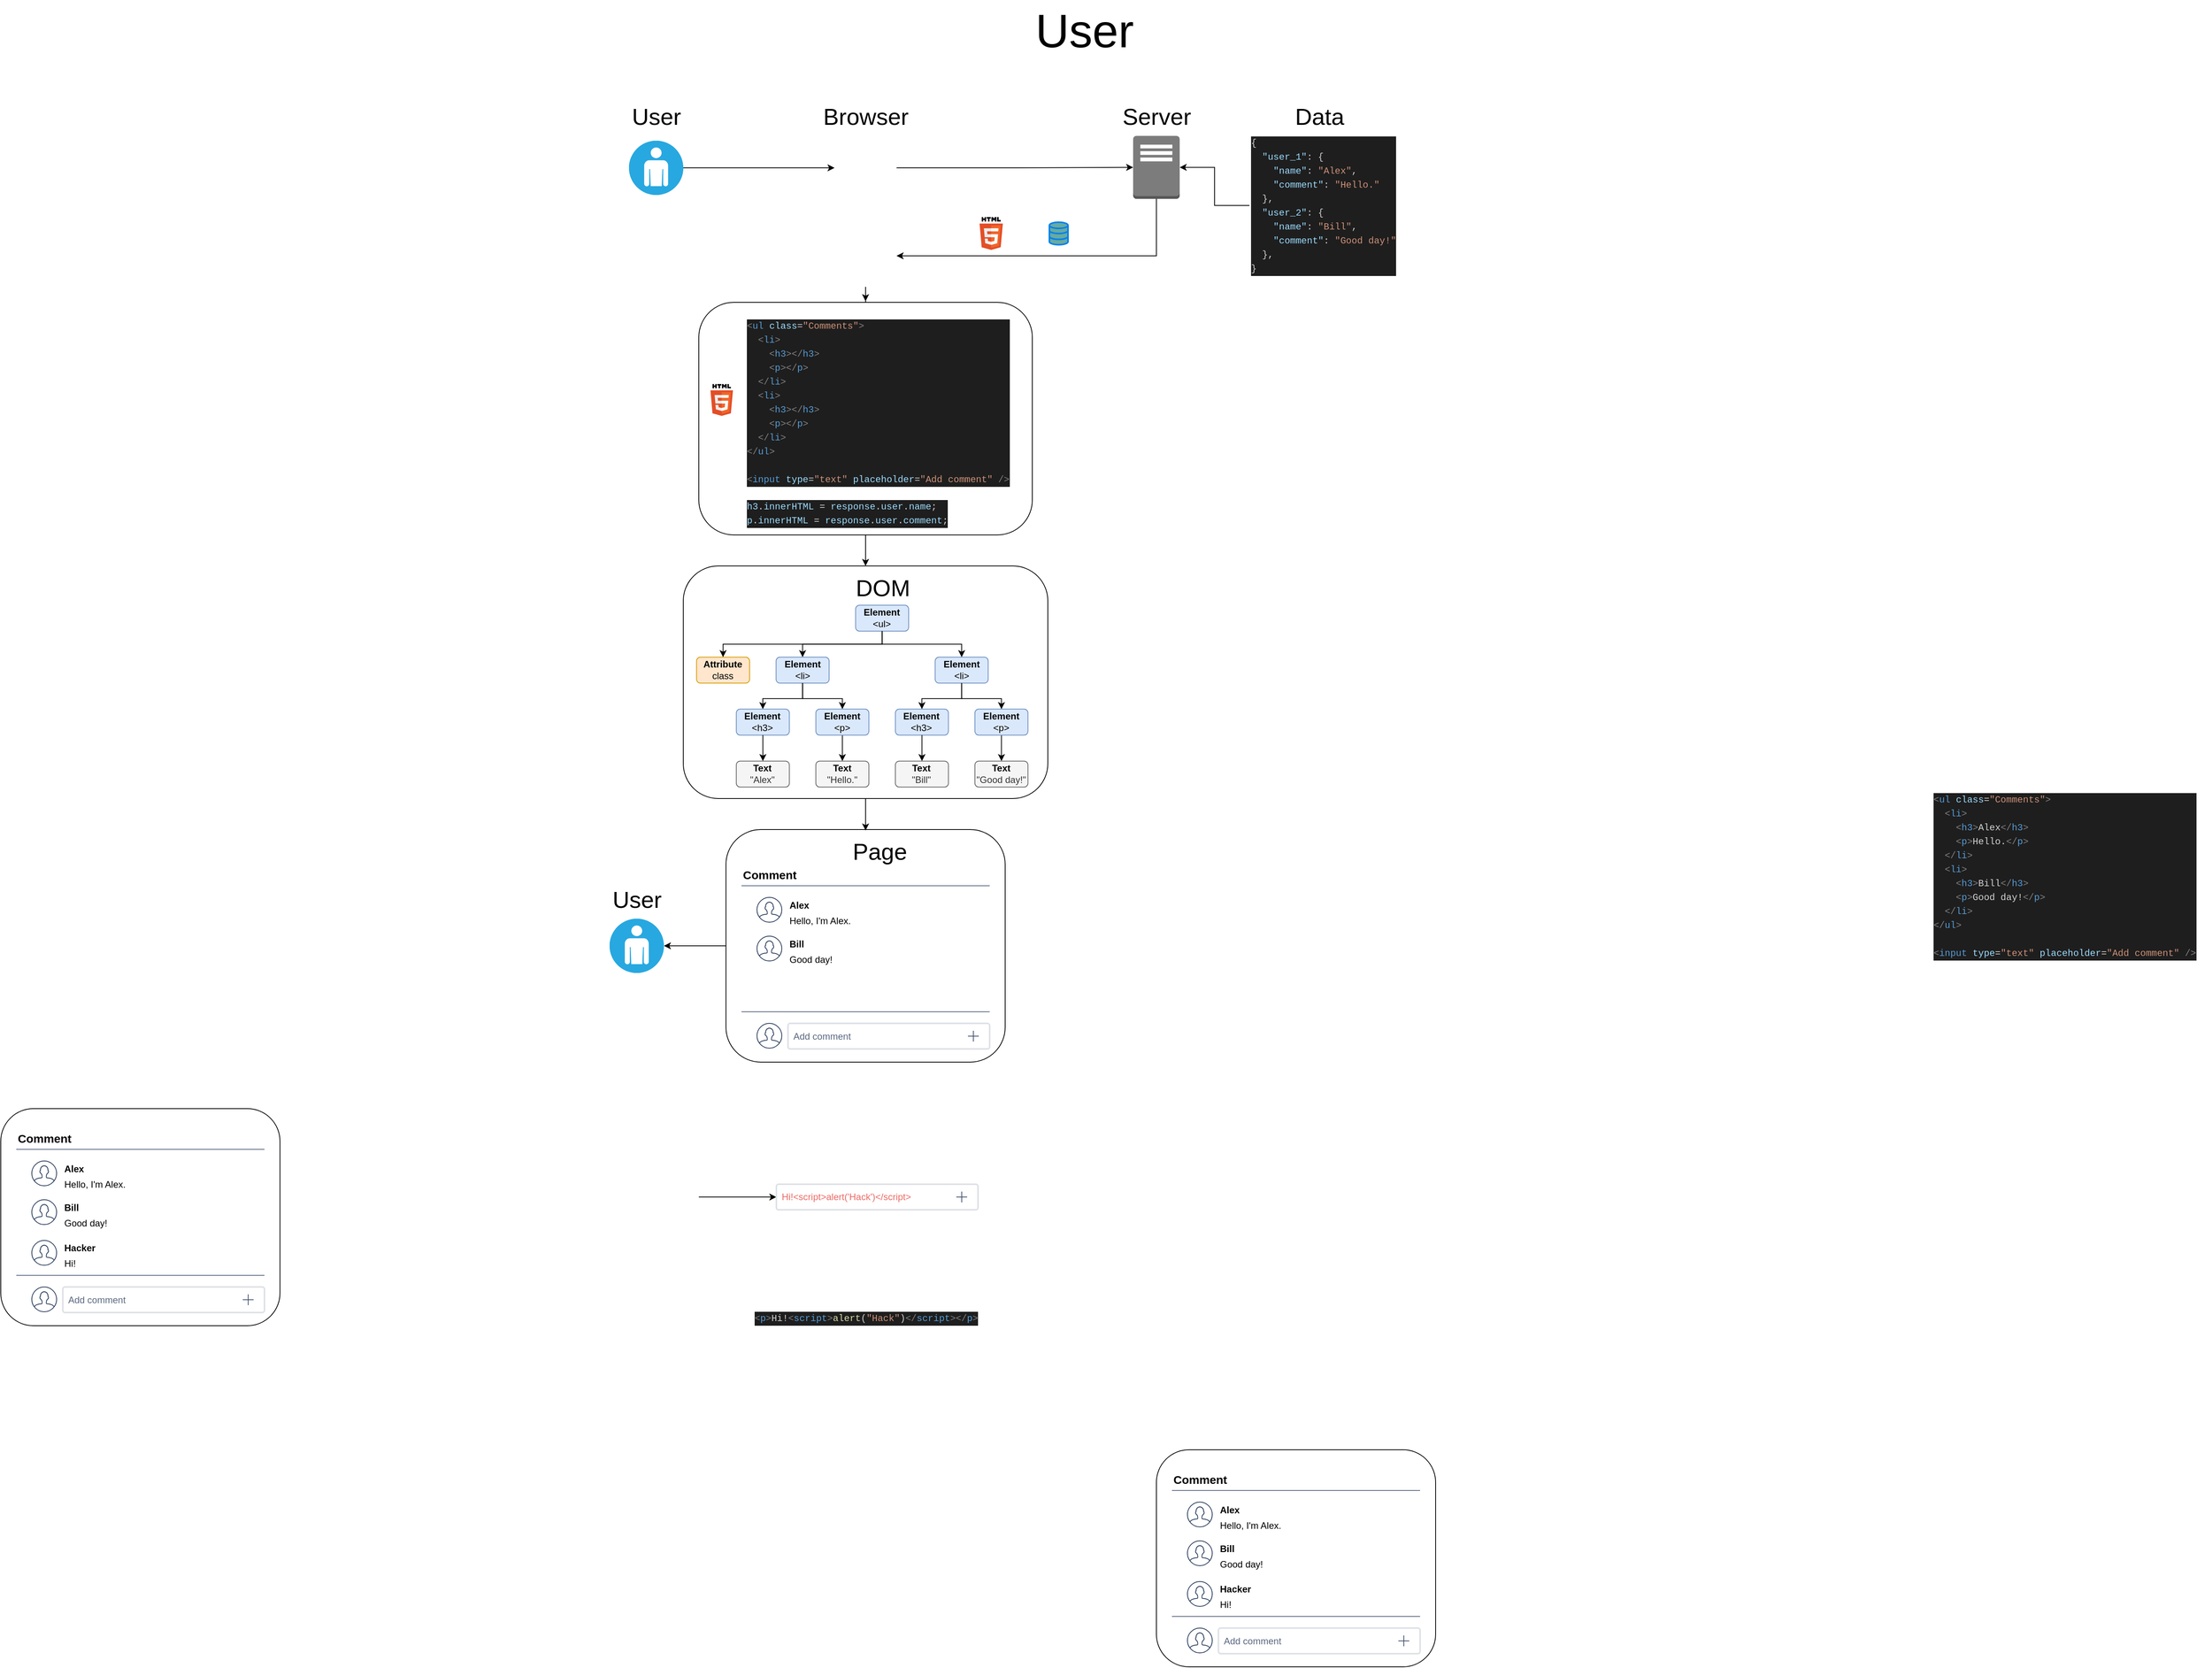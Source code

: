 <mxfile version="14.6.12" type="github" pages="2">
  <diagram id="0KDnX90qYyFy4eXE8r0O" name="Page-1">
    <mxGraphModel dx="3153" dy="2135" grid="1" gridSize="10" guides="1" tooltips="1" connect="1" arrows="1" fold="1" page="1" pageScale="1" pageWidth="1169" pageHeight="827" math="0" shadow="0">
      <root>
        <mxCell id="0" />
        <mxCell id="1" parent="0" />
        <mxCell id="2TuWQ2MRCflO3B66ABBu-47" style="edgeStyle=orthogonalEdgeStyle;rounded=0;orthogonalLoop=1;jettySize=auto;html=1;entryX=0;entryY=0.5;entryDx=0;entryDy=0;fontSize=14;" parent="1" source="2TuWQ2MRCflO3B66ABBu-1" target="2TuWQ2MRCflO3B66ABBu-45" edge="1">
          <mxGeometry relative="1" as="geometry" />
        </mxCell>
        <mxCell id="2TuWQ2MRCflO3B66ABBu-1" value="" style="shape=image;html=1;verticalAlign=top;verticalLabelPosition=bottom;labelBackgroundColor=#ffffff;imageAspect=0;aspect=fixed;image=https://cdn0.iconfinder.com/data/icons/kameleon-free-pack/110/Hacker-128.png" parent="1" vertex="1">
          <mxGeometry x="332" y="1355" width="158" height="158" as="geometry" />
        </mxCell>
        <mxCell id="2TuWQ2MRCflO3B66ABBu-45" value="&lt;font color=&quot;#ea6b66&quot;&gt;Hi!&amp;lt;script&amp;gt;alert(&#39;Hack&#39;)&amp;lt;/script&amp;gt;&lt;/font&gt;" style="rounded=1;arcSize=9;fillColor=#ffffff;align=left;spacingLeft=5;strokeColor=#DEE1E6;html=1;strokeWidth=2;fontColor=#596780;fontSize=12" parent="1" vertex="1">
          <mxGeometry x="590" y="1417.5" width="260" height="33" as="geometry" />
        </mxCell>
        <mxCell id="2TuWQ2MRCflO3B66ABBu-46" value="" style="html=1;shadow=0;dashed=0;shape=mxgraph.basic.cross2;dx=0;strokeColor=#42526E;fillColor=#42526E" parent="2TuWQ2MRCflO3B66ABBu-45" vertex="1">
          <mxGeometry x="1" y="0.5" width="14" height="14" relative="1" as="geometry">
            <mxPoint x="-28" y="-7" as="offset" />
          </mxGeometry>
        </mxCell>
        <mxCell id="MgsbawNZsDIdCQi2bN0P-112" style="edgeStyle=orthogonalEdgeStyle;rounded=0;orthogonalLoop=1;jettySize=auto;html=1;entryX=1;entryY=0.5;entryDx=0;entryDy=0;entryPerimeter=0;fontSize=30;fontColor=#D6B656;" edge="1" parent="1" source="2TuWQ2MRCflO3B66ABBu-52" target="MgsbawNZsDIdCQi2bN0P-68">
          <mxGeometry relative="1" as="geometry" />
        </mxCell>
        <mxCell id="2TuWQ2MRCflO3B66ABBu-52" value="&lt;div style=&quot;color: rgb(212 , 212 , 212) ; background-color: rgb(30 , 30 , 30) ; font-family: &amp;#34;menlo&amp;#34; , &amp;#34;monaco&amp;#34; , &amp;#34;courier new&amp;#34; , monospace ; font-size: 12px ; line-height: 18px&quot;&gt;&lt;div style=&quot;font-family: &amp;#34;menlo&amp;#34; , &amp;#34;monaco&amp;#34; , &amp;#34;courier new&amp;#34; , monospace ; line-height: 18px&quot;&gt;&lt;div&gt;{&lt;/div&gt;&lt;div&gt;  &lt;span style=&quot;color: #9cdcfe&quot;&gt;&amp;nbsp; &quot;user_1&quot;&lt;/span&gt;: {&lt;/div&gt;&lt;div&gt;    &lt;span style=&quot;color: #9cdcfe&quot;&gt;&amp;nbsp; &amp;nbsp; &quot;name&quot;&lt;/span&gt;: &lt;span style=&quot;color: #ce9178&quot;&gt;&quot;Alex&quot;&lt;/span&gt;,&lt;/div&gt;&lt;div&gt;    &lt;span style=&quot;color: #9cdcfe&quot;&gt;&amp;nbsp; &amp;nbsp; &quot;comment&quot;&lt;/span&gt;: &lt;span style=&quot;color: #ce9178&quot;&gt;&quot;Hello.&quot;&lt;/span&gt;&lt;/div&gt;&lt;div&gt;&amp;nbsp; },&lt;/div&gt;&lt;div&gt;  &lt;span style=&quot;color: #9cdcfe&quot;&gt;&amp;nbsp; &quot;user_2&quot;&lt;/span&gt;: {&lt;/div&gt;&lt;div&gt;    &lt;span style=&quot;color: #9cdcfe&quot;&gt;&amp;nbsp; &amp;nbsp; &quot;name&quot;&lt;/span&gt;: &lt;span style=&quot;color: #ce9178&quot;&gt;&quot;Bill&quot;&lt;/span&gt;,&lt;/div&gt;&lt;div&gt;    &lt;span style=&quot;color: #9cdcfe&quot;&gt;&amp;nbsp; &amp;nbsp; &quot;comment&quot;&lt;/span&gt;: &lt;span style=&quot;color: #ce9178&quot;&gt;&quot;Good day!&quot;&lt;/span&gt;&lt;/div&gt;&lt;div&gt;&amp;nbsp; },&lt;/div&gt;&lt;div&gt;}&lt;/div&gt;&lt;/div&gt;&lt;/div&gt;" style="text;html=1;align=left;verticalAlign=middle;resizable=0;points=[];autosize=1;strokeColor=none;fontSize=14;" parent="1" vertex="1">
          <mxGeometry x="1200" y="60" width="200" height="190" as="geometry" />
        </mxCell>
        <mxCell id="MgsbawNZsDIdCQi2bN0P-116" style="edgeStyle=orthogonalEdgeStyle;rounded=0;orthogonalLoop=1;jettySize=auto;html=1;entryX=0;entryY=0.5;entryDx=0;entryDy=0;fontSize=30;fontColor=#D6B656;" edge="1" parent="1" source="2TuWQ2MRCflO3B66ABBu-53" target="MgsbawNZsDIdCQi2bN0P-59">
          <mxGeometry relative="1" as="geometry" />
        </mxCell>
        <mxCell id="2TuWQ2MRCflO3B66ABBu-53" value="" style="fillColor=#28A8E0;verticalLabelPosition=bottom;html=1;strokeColor=#ffffff;verticalAlign=top;align=center;points=[[0.145,0.145,0],[0.5,0,0],[0.855,0.145,0],[1,0.5,0],[0.855,0.855,0],[0.5,1,0],[0.145,0.855,0],[0,0.5,0]];pointerEvents=1;shape=mxgraph.cisco_safe.compositeIcon;bgIcon=ellipse;resIcon=mxgraph.cisco_safe.capability.user;rounded=0;shadow=0;glass=0;sketch=0;fontSize=14;aspect=fixed;" parent="1" vertex="1">
          <mxGeometry x="400" y="71.54" width="70" height="70" as="geometry" />
        </mxCell>
        <mxCell id="2TuWQ2MRCflO3B66ABBu-54" value="" style="group" parent="1" vertex="1" connectable="0">
          <mxGeometry x="1080" y="1760" width="360" height="280" as="geometry" />
        </mxCell>
        <mxCell id="2TuWQ2MRCflO3B66ABBu-55" value="" style="rounded=1;whiteSpace=wrap;html=1;fontSize=14;align=left;" parent="2TuWQ2MRCflO3B66ABBu-54" vertex="1">
          <mxGeometry width="360" height="280" as="geometry" />
        </mxCell>
        <mxCell id="2TuWQ2MRCflO3B66ABBu-56" value="Comment" style="html=1;fillColor=none;strokeColor=none;fontSize=15;align=left;fontColor=#000000;whiteSpace=wrap;fontStyle=1" parent="2TuWQ2MRCflO3B66ABBu-54" vertex="1">
          <mxGeometry x="20" y="27.5" width="90" height="20" as="geometry" />
        </mxCell>
        <mxCell id="2TuWQ2MRCflO3B66ABBu-57" value="" style="shape=line;strokeColor=#596780;html=1;fontSize=14;align=left;" parent="2TuWQ2MRCflO3B66ABBu-54" vertex="1">
          <mxGeometry x="20" y="47.5" width="320" height="10" as="geometry" />
        </mxCell>
        <mxCell id="2TuWQ2MRCflO3B66ABBu-58" value="" style="shape=mxgraph.ios7.icons.user;fillColor=#ffffff;strokeColor=#253858;fontSize=14;align=left;" parent="2TuWQ2MRCflO3B66ABBu-54" vertex="1">
          <mxGeometry x="40" y="67.5" width="32" height="32" as="geometry" />
        </mxCell>
        <mxCell id="2TuWQ2MRCflO3B66ABBu-59" value="Alex" style="html=1;fillColor=none;strokeColor=none;fontSize=12;align=left;fontColor=#000000;whiteSpace=wrap;fontStyle=1" parent="2TuWQ2MRCflO3B66ABBu-54" vertex="1">
          <mxGeometry x="80" y="67.5" width="90" height="20" as="geometry" />
        </mxCell>
        <mxCell id="2TuWQ2MRCflO3B66ABBu-60" value="Hello, I&#39;m Alex." style="html=1;fillColor=none;strokeColor=none;fontSize=12;align=left;fontColor=#000000;whiteSpace=wrap" parent="2TuWQ2MRCflO3B66ABBu-54" vertex="1">
          <mxGeometry x="80" y="87.5" width="240" height="20" as="geometry" />
        </mxCell>
        <mxCell id="2TuWQ2MRCflO3B66ABBu-61" value="" style="shape=mxgraph.ios7.icons.user;fillColor=#ffffff;strokeColor=#253858;fontSize=14;align=left;" parent="2TuWQ2MRCflO3B66ABBu-54" vertex="1">
          <mxGeometry x="40" y="230" width="32" height="32" as="geometry" />
        </mxCell>
        <mxCell id="2TuWQ2MRCflO3B66ABBu-62" value="Add comment" style="rounded=1;arcSize=9;fillColor=#ffffff;align=left;spacingLeft=5;strokeColor=#DEE1E6;html=1;strokeWidth=2;fontColor=#596780;fontSize=12" parent="2TuWQ2MRCflO3B66ABBu-54" vertex="1">
          <mxGeometry x="80" y="230" width="260" height="33" as="geometry" />
        </mxCell>
        <mxCell id="2TuWQ2MRCflO3B66ABBu-63" value="" style="html=1;shadow=0;dashed=0;shape=mxgraph.basic.cross2;dx=0;strokeColor=#42526E;fillColor=#42526E" parent="2TuWQ2MRCflO3B66ABBu-62" vertex="1">
          <mxGeometry x="1" y="0.5" width="14" height="14" relative="1" as="geometry">
            <mxPoint x="-28" y="-7" as="offset" />
          </mxGeometry>
        </mxCell>
        <mxCell id="2TuWQ2MRCflO3B66ABBu-64" value="" style="shape=mxgraph.ios7.icons.user;fillColor=#ffffff;strokeColor=#253858;fontSize=14;align=left;" parent="2TuWQ2MRCflO3B66ABBu-54" vertex="1">
          <mxGeometry x="40" y="117.5" width="32" height="32" as="geometry" />
        </mxCell>
        <mxCell id="2TuWQ2MRCflO3B66ABBu-65" value="Bill" style="html=1;fillColor=none;strokeColor=none;fontSize=12;align=left;fontColor=#000000;whiteSpace=wrap;fontStyle=1" parent="2TuWQ2MRCflO3B66ABBu-54" vertex="1">
          <mxGeometry x="80" y="117.5" width="90" height="20" as="geometry" />
        </mxCell>
        <mxCell id="2TuWQ2MRCflO3B66ABBu-66" value="Good day!" style="html=1;fillColor=none;strokeColor=none;fontSize=12;align=left;fontColor=#000000;whiteSpace=wrap" parent="2TuWQ2MRCflO3B66ABBu-54" vertex="1">
          <mxGeometry x="80" y="137.5" width="240" height="20" as="geometry" />
        </mxCell>
        <mxCell id="2TuWQ2MRCflO3B66ABBu-67" value="" style="shape=line;strokeColor=#596780;html=1;fontSize=14;align=left;" parent="2TuWQ2MRCflO3B66ABBu-54" vertex="1">
          <mxGeometry x="20" y="210" width="320" height="10" as="geometry" />
        </mxCell>
        <mxCell id="2TuWQ2MRCflO3B66ABBu-68" value="" style="shape=mxgraph.ios7.icons.user;fillColor=#ffffff;strokeColor=#253858;fontSize=14;align=left;" parent="2TuWQ2MRCflO3B66ABBu-54" vertex="1">
          <mxGeometry x="40" y="170" width="32" height="32" as="geometry" />
        </mxCell>
        <mxCell id="2TuWQ2MRCflO3B66ABBu-69" value="Hacker" style="html=1;fillColor=none;strokeColor=none;fontSize=12;align=left;fontColor=#000000;whiteSpace=wrap;fontStyle=1" parent="2TuWQ2MRCflO3B66ABBu-54" vertex="1">
          <mxGeometry x="80" y="170" width="90" height="20" as="geometry" />
        </mxCell>
        <mxCell id="2TuWQ2MRCflO3B66ABBu-70" value="Hi!" style="html=1;fillColor=none;strokeColor=none;fontSize=12;align=left;fontColor=#000000;whiteSpace=wrap" parent="2TuWQ2MRCflO3B66ABBu-54" vertex="1">
          <mxGeometry x="80" y="190" width="240" height="20" as="geometry" />
        </mxCell>
        <mxCell id="MgsbawNZsDIdCQi2bN0P-2" value="&lt;div style=&quot;color: rgb(212 , 212 , 212) ; background-color: rgb(30 , 30 , 30) ; font-family: &amp;#34;menlo&amp;#34; , &amp;#34;monaco&amp;#34; , &amp;#34;courier new&amp;#34; , monospace ; line-height: 18px&quot;&gt;&lt;div style=&quot;font-family: &amp;#34;menlo&amp;#34; , &amp;#34;monaco&amp;#34; , &amp;#34;courier new&amp;#34; , monospace ; line-height: 18px&quot;&gt;&lt;span style=&quot;color: #808080&quot;&gt;&amp;lt;&lt;/span&gt;&lt;span style=&quot;color: #569cd6&quot;&gt;p&lt;/span&gt;&lt;span style=&quot;color: #808080&quot;&gt;&amp;gt;&lt;/span&gt;Hi!&lt;span style=&quot;color: #808080&quot;&gt;&amp;lt;&lt;/span&gt;&lt;span style=&quot;color: #569cd6&quot;&gt;script&lt;/span&gt;&lt;span style=&quot;color: #808080&quot;&gt;&amp;gt;&lt;/span&gt;&lt;span style=&quot;color: #dcdcaa&quot;&gt;alert&lt;/span&gt;(&lt;span style=&quot;color: #ce9178&quot;&gt;&quot;Hack&quot;&lt;/span&gt;)&lt;span style=&quot;color: #808080&quot;&gt;&amp;lt;/&lt;/span&gt;&lt;span style=&quot;color: #569cd6&quot;&gt;script&lt;/span&gt;&lt;span style=&quot;color: #808080&quot;&gt;&amp;gt;&amp;lt;/&lt;/span&gt;&lt;span style=&quot;color: #569cd6&quot;&gt;p&lt;/span&gt;&lt;span style=&quot;color: #808080&quot;&gt;&amp;gt;&lt;/span&gt;&lt;/div&gt;&lt;/div&gt;" style="text;html=1;align=left;verticalAlign=middle;resizable=0;points=[];autosize=1;strokeColor=none;" vertex="1" parent="1">
          <mxGeometry x="560" y="1580" width="300" height="20" as="geometry" />
        </mxCell>
        <mxCell id="MgsbawNZsDIdCQi2bN0P-3" value="" style="group" vertex="1" connectable="0" parent="1">
          <mxGeometry x="-410" y="1320" width="360" height="280" as="geometry" />
        </mxCell>
        <mxCell id="MgsbawNZsDIdCQi2bN0P-4" value="" style="rounded=1;whiteSpace=wrap;html=1;fontSize=14;align=left;" vertex="1" parent="MgsbawNZsDIdCQi2bN0P-3">
          <mxGeometry width="360" height="280" as="geometry" />
        </mxCell>
        <mxCell id="MgsbawNZsDIdCQi2bN0P-5" value="Comment" style="html=1;fillColor=none;strokeColor=none;fontSize=15;align=left;fontColor=#000000;whiteSpace=wrap;fontStyle=1" vertex="1" parent="MgsbawNZsDIdCQi2bN0P-3">
          <mxGeometry x="20" y="27.5" width="90" height="20" as="geometry" />
        </mxCell>
        <mxCell id="MgsbawNZsDIdCQi2bN0P-6" value="" style="shape=line;strokeColor=#596780;html=1;fontSize=14;align=left;" vertex="1" parent="MgsbawNZsDIdCQi2bN0P-3">
          <mxGeometry x="20" y="47.5" width="320" height="10" as="geometry" />
        </mxCell>
        <mxCell id="MgsbawNZsDIdCQi2bN0P-7" value="" style="shape=mxgraph.ios7.icons.user;fillColor=#ffffff;strokeColor=#253858;fontSize=14;align=left;" vertex="1" parent="MgsbawNZsDIdCQi2bN0P-3">
          <mxGeometry x="40" y="67.5" width="32" height="32" as="geometry" />
        </mxCell>
        <mxCell id="MgsbawNZsDIdCQi2bN0P-8" value="Alex" style="html=1;fillColor=none;strokeColor=none;fontSize=12;align=left;fontColor=#000000;whiteSpace=wrap;fontStyle=1" vertex="1" parent="MgsbawNZsDIdCQi2bN0P-3">
          <mxGeometry x="80" y="67.5" width="90" height="20" as="geometry" />
        </mxCell>
        <mxCell id="MgsbawNZsDIdCQi2bN0P-9" value="Hello, I&#39;m Alex." style="html=1;fillColor=none;strokeColor=none;fontSize=12;align=left;fontColor=#000000;whiteSpace=wrap" vertex="1" parent="MgsbawNZsDIdCQi2bN0P-3">
          <mxGeometry x="80" y="87.5" width="240" height="20" as="geometry" />
        </mxCell>
        <mxCell id="MgsbawNZsDIdCQi2bN0P-10" value="" style="shape=mxgraph.ios7.icons.user;fillColor=#ffffff;strokeColor=#253858;fontSize=14;align=left;" vertex="1" parent="MgsbawNZsDIdCQi2bN0P-3">
          <mxGeometry x="40" y="230" width="32" height="32" as="geometry" />
        </mxCell>
        <mxCell id="MgsbawNZsDIdCQi2bN0P-11" value="Add comment" style="rounded=1;arcSize=9;fillColor=#ffffff;align=left;spacingLeft=5;strokeColor=#DEE1E6;html=1;strokeWidth=2;fontColor=#596780;fontSize=12" vertex="1" parent="MgsbawNZsDIdCQi2bN0P-3">
          <mxGeometry x="80" y="230" width="260" height="33" as="geometry" />
        </mxCell>
        <mxCell id="MgsbawNZsDIdCQi2bN0P-12" value="" style="html=1;shadow=0;dashed=0;shape=mxgraph.basic.cross2;dx=0;strokeColor=#42526E;fillColor=#42526E" vertex="1" parent="MgsbawNZsDIdCQi2bN0P-11">
          <mxGeometry x="1" y="0.5" width="14" height="14" relative="1" as="geometry">
            <mxPoint x="-28" y="-7" as="offset" />
          </mxGeometry>
        </mxCell>
        <mxCell id="MgsbawNZsDIdCQi2bN0P-13" value="" style="shape=mxgraph.ios7.icons.user;fillColor=#ffffff;strokeColor=#253858;fontSize=14;align=left;" vertex="1" parent="MgsbawNZsDIdCQi2bN0P-3">
          <mxGeometry x="40" y="117.5" width="32" height="32" as="geometry" />
        </mxCell>
        <mxCell id="MgsbawNZsDIdCQi2bN0P-14" value="Bill" style="html=1;fillColor=none;strokeColor=none;fontSize=12;align=left;fontColor=#000000;whiteSpace=wrap;fontStyle=1" vertex="1" parent="MgsbawNZsDIdCQi2bN0P-3">
          <mxGeometry x="80" y="117.5" width="90" height="20" as="geometry" />
        </mxCell>
        <mxCell id="MgsbawNZsDIdCQi2bN0P-15" value="Good day!" style="html=1;fillColor=none;strokeColor=none;fontSize=12;align=left;fontColor=#000000;whiteSpace=wrap" vertex="1" parent="MgsbawNZsDIdCQi2bN0P-3">
          <mxGeometry x="80" y="137.5" width="240" height="20" as="geometry" />
        </mxCell>
        <mxCell id="MgsbawNZsDIdCQi2bN0P-16" value="" style="shape=line;strokeColor=#596780;html=1;fontSize=14;align=left;" vertex="1" parent="MgsbawNZsDIdCQi2bN0P-3">
          <mxGeometry x="20" y="210" width="320" height="10" as="geometry" />
        </mxCell>
        <mxCell id="MgsbawNZsDIdCQi2bN0P-17" value="" style="shape=mxgraph.ios7.icons.user;fillColor=#ffffff;strokeColor=#253858;fontSize=14;align=left;" vertex="1" parent="MgsbawNZsDIdCQi2bN0P-3">
          <mxGeometry x="40" y="170" width="32" height="32" as="geometry" />
        </mxCell>
        <mxCell id="MgsbawNZsDIdCQi2bN0P-18" value="Hacker" style="html=1;fillColor=none;strokeColor=none;fontSize=12;align=left;fontColor=#000000;whiteSpace=wrap;fontStyle=1" vertex="1" parent="MgsbawNZsDIdCQi2bN0P-3">
          <mxGeometry x="80" y="170" width="90" height="20" as="geometry" />
        </mxCell>
        <mxCell id="MgsbawNZsDIdCQi2bN0P-19" value="Hi!" style="html=1;fillColor=none;strokeColor=none;fontSize=12;align=left;fontColor=#000000;whiteSpace=wrap" vertex="1" parent="MgsbawNZsDIdCQi2bN0P-3">
          <mxGeometry x="80" y="190" width="240" height="20" as="geometry" />
        </mxCell>
        <mxCell id="MgsbawNZsDIdCQi2bN0P-21" value="&lt;div style=&quot;color: rgb(212 , 212 , 212) ; background-color: rgb(30 , 30 , 30) ; font-family: &amp;#34;menlo&amp;#34; , &amp;#34;monaco&amp;#34; , &amp;#34;courier new&amp;#34; , monospace ; font-size: 12px ; line-height: 18px&quot;&gt;&lt;div&gt;&lt;span style=&quot;color: #808080&quot;&gt;&amp;lt;&lt;/span&gt;&lt;span style=&quot;color: #569cd6&quot;&gt;ul&lt;/span&gt; &lt;span style=&quot;color: #9cdcfe&quot;&gt;class&lt;/span&gt;=&lt;span style=&quot;color: #ce9178&quot;&gt;&quot;Comments&quot;&lt;/span&gt;&lt;span style=&quot;color: #808080&quot;&gt;&amp;gt;&lt;/span&gt;&lt;/div&gt;&lt;div&gt;  &lt;span style=&quot;color: #808080&quot;&gt;&amp;nbsp; &amp;lt;&lt;/span&gt;&lt;span style=&quot;color: #569cd6&quot;&gt;li&lt;/span&gt;&lt;span style=&quot;color: #808080&quot;&gt;&amp;gt;&lt;/span&gt;&lt;/div&gt;&lt;div&gt;    &lt;span style=&quot;color: #808080&quot;&gt;&amp;nbsp; &amp;nbsp; &amp;lt;&lt;/span&gt;&lt;span style=&quot;color: #569cd6&quot;&gt;h3&lt;/span&gt;&lt;span style=&quot;color: #808080&quot;&gt;&amp;gt;&lt;/span&gt;Alex&lt;span style=&quot;color: #808080&quot;&gt;&amp;lt;/&lt;/span&gt;&lt;span style=&quot;color: #569cd6&quot;&gt;h3&lt;/span&gt;&lt;span style=&quot;color: #808080&quot;&gt;&amp;gt;&lt;/span&gt;&lt;/div&gt;&lt;div&gt;    &lt;span style=&quot;color: #808080&quot;&gt;&amp;nbsp; &amp;nbsp; &amp;lt;&lt;/span&gt;&lt;span style=&quot;color: #569cd6&quot;&gt;p&lt;/span&gt;&lt;span style=&quot;color: #808080&quot;&gt;&amp;gt;&lt;/span&gt;Hello.&lt;span style=&quot;color: #808080&quot;&gt;&amp;lt;/&lt;/span&gt;&lt;span style=&quot;color: #569cd6&quot;&gt;p&lt;/span&gt;&lt;span style=&quot;color: #808080&quot;&gt;&amp;gt;&lt;/span&gt;&lt;/div&gt;&lt;div&gt;  &lt;span style=&quot;color: #808080&quot;&gt;&amp;nbsp; &amp;lt;/&lt;/span&gt;&lt;span style=&quot;color: #569cd6&quot;&gt;li&lt;/span&gt;&lt;span style=&quot;color: #808080&quot;&gt;&amp;gt;&lt;/span&gt;&lt;/div&gt;&lt;div&gt;  &lt;span style=&quot;color: #808080&quot;&gt;&amp;nbsp; &amp;lt;&lt;/span&gt;&lt;span style=&quot;color: #569cd6&quot;&gt;li&lt;/span&gt;&lt;span style=&quot;color: #808080&quot;&gt;&amp;gt;&lt;/span&gt;&lt;/div&gt;&lt;div&gt;    &lt;span style=&quot;color: #808080&quot;&gt;&amp;nbsp; &amp;nbsp; &amp;lt;&lt;/span&gt;&lt;span style=&quot;color: #569cd6&quot;&gt;h3&lt;/span&gt;&lt;span style=&quot;color: #808080&quot;&gt;&amp;gt;&lt;/span&gt;Bill&lt;span style=&quot;color: #808080&quot;&gt;&amp;lt;/&lt;/span&gt;&lt;span style=&quot;color: #569cd6&quot;&gt;h3&lt;/span&gt;&lt;span style=&quot;color: #808080&quot;&gt;&amp;gt;&lt;/span&gt;&lt;/div&gt;&lt;div&gt;    &lt;span style=&quot;color: #808080&quot;&gt;&amp;nbsp; &amp;nbsp; &amp;lt;&lt;/span&gt;&lt;span style=&quot;color: #569cd6&quot;&gt;p&lt;/span&gt;&lt;span style=&quot;color: #808080&quot;&gt;&amp;gt;&lt;/span&gt;Good day!&lt;span style=&quot;color: #808080&quot;&gt;&amp;lt;/&lt;/span&gt;&lt;span style=&quot;color: #569cd6&quot;&gt;p&lt;/span&gt;&lt;span style=&quot;color: #808080&quot;&gt;&amp;gt;&lt;/span&gt;&lt;/div&gt;&lt;div&gt;  &lt;span style=&quot;color: #808080&quot;&gt;&amp;nbsp; &amp;lt;/&lt;/span&gt;&lt;span style=&quot;color: #569cd6&quot;&gt;li&lt;/span&gt;&lt;span style=&quot;color: #808080&quot;&gt;&amp;gt;&lt;/span&gt;&lt;/div&gt;&lt;div&gt;&lt;span style=&quot;color: #808080&quot;&gt;&amp;lt;/&lt;/span&gt;&lt;span style=&quot;color: #569cd6&quot;&gt;ul&lt;/span&gt;&lt;span style=&quot;color: #808080&quot;&gt;&amp;gt;&lt;/span&gt;&lt;/div&gt;&lt;br&gt;&lt;div&gt;&lt;span style=&quot;color: #808080&quot;&gt;&amp;lt;&lt;/span&gt;&lt;span style=&quot;color: #569cd6&quot;&gt;input&lt;/span&gt; &lt;span style=&quot;color: #9cdcfe&quot;&gt;type&lt;/span&gt;=&lt;span style=&quot;color: #ce9178&quot;&gt;&quot;text&quot;&lt;/span&gt; &lt;span style=&quot;color: #9cdcfe&quot;&gt;placeholder&lt;/span&gt;=&lt;span style=&quot;color: #ce9178&quot;&gt;&quot;Add comment&quot;&lt;/span&gt; &lt;span style=&quot;color: #808080&quot;&gt;/&amp;gt;&lt;/span&gt;&lt;/div&gt;&lt;/div&gt;" style="text;html=1;align=left;verticalAlign=middle;resizable=0;points=[];autosize=1;fontSize=14;rounded=0;shadow=0;sketch=0;glass=0;" vertex="1" parent="1">
          <mxGeometry x="2080" y="910" width="360" height="220" as="geometry" />
        </mxCell>
        <mxCell id="MgsbawNZsDIdCQi2bN0P-58" value="" style="group" vertex="1" connectable="0" parent="1">
          <mxGeometry x="490" y="280" width="430" height="300" as="geometry" />
        </mxCell>
        <mxCell id="MgsbawNZsDIdCQi2bN0P-57" value="" style="rounded=1;whiteSpace=wrap;html=1;align=center;" vertex="1" parent="MgsbawNZsDIdCQi2bN0P-58">
          <mxGeometry width="430" height="300" as="geometry" />
        </mxCell>
        <mxCell id="2TuWQ2MRCflO3B66ABBu-43" value="&lt;div style=&quot;color: rgb(212 , 212 , 212) ; background-color: rgb(30 , 30 , 30) ; font-family: &amp;#34;menlo&amp;#34; , &amp;#34;monaco&amp;#34; , &amp;#34;courier new&amp;#34; , monospace ; font-size: 12px ; line-height: 18px&quot;&gt;&lt;div&gt;&lt;span style=&quot;color: #808080&quot;&gt;&amp;lt;&lt;/span&gt;&lt;span style=&quot;color: #569cd6&quot;&gt;ul&lt;/span&gt; &lt;span style=&quot;color: #9cdcfe&quot;&gt;class&lt;/span&gt;=&lt;span style=&quot;color: #ce9178&quot;&gt;&quot;Comments&quot;&lt;/span&gt;&lt;span style=&quot;color: #808080&quot;&gt;&amp;gt;&lt;/span&gt;&lt;/div&gt;&lt;div&gt;  &lt;span style=&quot;color: #808080&quot;&gt;&amp;nbsp; &amp;lt;&lt;/span&gt;&lt;span style=&quot;color: #569cd6&quot;&gt;li&lt;/span&gt;&lt;span style=&quot;color: #808080&quot;&gt;&amp;gt;&lt;/span&gt;&lt;/div&gt;&lt;div&gt;    &lt;span style=&quot;color: #808080&quot;&gt;&amp;nbsp; &amp;nbsp; &amp;lt;&lt;/span&gt;&lt;span style=&quot;color: #569cd6&quot;&gt;h3&lt;/span&gt;&lt;span style=&quot;color: #808080&quot;&gt;&amp;gt;&lt;/span&gt;&lt;span style=&quot;color: #808080&quot;&gt;&amp;lt;/&lt;/span&gt;&lt;span style=&quot;color: #569cd6&quot;&gt;h3&lt;/span&gt;&lt;span style=&quot;color: #808080&quot;&gt;&amp;gt;&lt;/span&gt;&lt;/div&gt;&lt;div&gt;    &lt;span style=&quot;color: #808080&quot;&gt;&amp;nbsp; &amp;nbsp; &amp;lt;&lt;/span&gt;&lt;span style=&quot;color: #569cd6&quot;&gt;p&lt;/span&gt;&lt;span style=&quot;color: #808080&quot;&gt;&amp;gt;&lt;/span&gt;&lt;span style=&quot;color: #808080&quot;&gt;&amp;lt;/&lt;/span&gt;&lt;span style=&quot;color: #569cd6&quot;&gt;p&lt;/span&gt;&lt;span style=&quot;color: #808080&quot;&gt;&amp;gt;&lt;/span&gt;&lt;/div&gt;&lt;div&gt;  &lt;span style=&quot;color: #808080&quot;&gt;&amp;nbsp; &amp;lt;/&lt;/span&gt;&lt;span style=&quot;color: #569cd6&quot;&gt;li&lt;/span&gt;&lt;span style=&quot;color: #808080&quot;&gt;&amp;gt;&lt;/span&gt;&lt;/div&gt;&lt;div&gt;  &lt;span style=&quot;color: #808080&quot;&gt;&amp;nbsp; &amp;lt;&lt;/span&gt;&lt;span style=&quot;color: #569cd6&quot;&gt;li&lt;/span&gt;&lt;span style=&quot;color: #808080&quot;&gt;&amp;gt;&lt;/span&gt;&lt;/div&gt;&lt;div&gt;    &lt;span style=&quot;color: #808080&quot;&gt;&amp;nbsp; &amp;nbsp; &amp;lt;&lt;/span&gt;&lt;span style=&quot;color: #569cd6&quot;&gt;h3&lt;/span&gt;&lt;span style=&quot;color: #808080&quot;&gt;&amp;gt;&lt;/span&gt;&lt;span style=&quot;color: #808080&quot;&gt;&amp;lt;/&lt;/span&gt;&lt;span style=&quot;color: #569cd6&quot;&gt;h3&lt;/span&gt;&lt;span style=&quot;color: #808080&quot;&gt;&amp;gt;&lt;/span&gt;&lt;/div&gt;&lt;div&gt;    &lt;span style=&quot;color: #808080&quot;&gt;&amp;nbsp; &amp;nbsp; &amp;lt;&lt;/span&gt;&lt;span style=&quot;color: #569cd6&quot;&gt;p&lt;/span&gt;&lt;span style=&quot;color: #808080&quot;&gt;&amp;gt;&lt;/span&gt;&lt;span style=&quot;color: #808080&quot;&gt;&amp;lt;/&lt;/span&gt;&lt;span style=&quot;color: #569cd6&quot;&gt;p&lt;/span&gt;&lt;span style=&quot;color: #808080&quot;&gt;&amp;gt;&lt;/span&gt;&lt;/div&gt;&lt;div&gt;  &lt;span style=&quot;color: #808080&quot;&gt;&amp;nbsp; &amp;lt;/&lt;/span&gt;&lt;span style=&quot;color: #569cd6&quot;&gt;li&lt;/span&gt;&lt;span style=&quot;color: #808080&quot;&gt;&amp;gt;&lt;/span&gt;&lt;/div&gt;&lt;div&gt;&lt;span style=&quot;color: #808080&quot;&gt;&amp;lt;/&lt;/span&gt;&lt;span style=&quot;color: #569cd6&quot;&gt;ul&lt;/span&gt;&lt;span style=&quot;color: #808080&quot;&gt;&amp;gt;&lt;/span&gt;&lt;/div&gt;&lt;br&gt;&lt;div&gt;&lt;span style=&quot;color: #808080&quot;&gt;&amp;lt;&lt;/span&gt;&lt;span style=&quot;color: #569cd6&quot;&gt;input&lt;/span&gt; &lt;span style=&quot;color: #9cdcfe&quot;&gt;type&lt;/span&gt;=&lt;span style=&quot;color: #ce9178&quot;&gt;&quot;text&quot;&lt;/span&gt; &lt;span style=&quot;color: #9cdcfe&quot;&gt;placeholder&lt;/span&gt;=&lt;span style=&quot;color: #ce9178&quot;&gt;&quot;Add comment&quot;&lt;/span&gt; &lt;span style=&quot;color: #808080&quot;&gt;/&amp;gt;&lt;/span&gt;&lt;/div&gt;&lt;/div&gt;" style="text;html=1;align=left;verticalAlign=middle;resizable=0;points=[];autosize=1;fontSize=14;rounded=0;shadow=0;sketch=0;glass=0;" parent="MgsbawNZsDIdCQi2bN0P-58" vertex="1">
          <mxGeometry x="60" y="19.452" width="360" height="220" as="geometry" />
        </mxCell>
        <mxCell id="MgsbawNZsDIdCQi2bN0P-20" value="&lt;div style=&quot;color: rgb(212 , 212 , 212) ; background-color: rgb(30 , 30 , 30) ; font-family: &amp;quot;menlo&amp;quot; , &amp;quot;monaco&amp;quot; , &amp;quot;courier new&amp;quot; , monospace ; line-height: 18px&quot;&gt;&lt;div style=&quot;font-family: &amp;quot;menlo&amp;quot; , &amp;quot;monaco&amp;quot; , &amp;quot;courier new&amp;quot; , monospace ; line-height: 18px&quot;&gt;&lt;div&gt;&lt;span style=&quot;color: #9cdcfe&quot;&gt;h3&lt;/span&gt;.&lt;span style=&quot;color: #9cdcfe&quot;&gt;innerHTML&lt;/span&gt; = &lt;span style=&quot;color: #9cdcfe&quot;&gt;response&lt;/span&gt;.&lt;span style=&quot;color: #9cdcfe&quot;&gt;user&lt;/span&gt;.&lt;span style=&quot;color: #9cdcfe&quot;&gt;name&lt;/span&gt;;&lt;/div&gt;&lt;div&gt;&lt;span style=&quot;color: #9cdcfe&quot;&gt;p&lt;/span&gt;.&lt;span style=&quot;color: #9cdcfe&quot;&gt;innerHTML&lt;/span&gt; = &lt;span style=&quot;color: #9cdcfe&quot;&gt;response&lt;/span&gt;.&lt;span style=&quot;color: #9cdcfe&quot;&gt;user&lt;/span&gt;.&lt;span style=&quot;color: #9cdcfe&quot;&gt;comment&lt;/span&gt;;&lt;/div&gt;&lt;/div&gt;&lt;/div&gt;" style="text;html=1;align=left;verticalAlign=middle;resizable=0;points=[];autosize=1;strokeColor=none;" vertex="1" parent="MgsbawNZsDIdCQi2bN0P-58">
          <mxGeometry x="60" y="251.613" width="280" height="40" as="geometry" />
        </mxCell>
        <mxCell id="MgsbawNZsDIdCQi2bN0P-22" value="" style="dashed=0;outlineConnect=0;html=1;align=center;labelPosition=center;verticalLabelPosition=bottom;verticalAlign=top;shape=mxgraph.weblogos.html5;aspect=fixed;" vertex="1" parent="MgsbawNZsDIdCQi2bN0P-58">
          <mxGeometry x="15" y="105.397" width="29.032" height="41.003" as="geometry" />
        </mxCell>
        <mxCell id="MgsbawNZsDIdCQi2bN0P-23" value="" style="shape=image;html=1;verticalAlign=top;verticalLabelPosition=bottom;labelBackgroundColor=#ffffff;imageAspect=0;aspect=fixed;image=https://cdn2.iconfinder.com/data/icons/designer-skills/128/code-programming-javascript-software-develop-command-language-128.png;align=left;" vertex="1" parent="MgsbawNZsDIdCQi2bN0P-58">
          <mxGeometry x="10" y="251.613" width="38.71" height="38.71" as="geometry" />
        </mxCell>
        <mxCell id="MgsbawNZsDIdCQi2bN0P-70" style="edgeStyle=orthogonalEdgeStyle;rounded=0;orthogonalLoop=1;jettySize=auto;html=1;entryX=0;entryY=0.5;entryDx=0;entryDy=0;entryPerimeter=0;fontSize=30;fontColor=#D6B656;" edge="1" parent="1" source="MgsbawNZsDIdCQi2bN0P-59" target="MgsbawNZsDIdCQi2bN0P-68">
          <mxGeometry relative="1" as="geometry" />
        </mxCell>
        <mxCell id="MgsbawNZsDIdCQi2bN0P-59" value="" style="shape=image;html=1;verticalAlign=top;verticalLabelPosition=bottom;labelBackgroundColor=#ffffff;imageAspect=0;aspect=fixed;image=https://cdn1.iconfinder.com/data/icons/logotypes/32/chrome-128.png;align=center;" vertex="1" parent="1">
          <mxGeometry x="665" y="66.54" width="80" height="80" as="geometry" />
        </mxCell>
        <mxCell id="MgsbawNZsDIdCQi2bN0P-110" style="edgeStyle=orthogonalEdgeStyle;rounded=0;orthogonalLoop=1;jettySize=auto;html=1;fontSize=30;fontColor=#D6B656;" edge="1" parent="1" source="MgsbawNZsDIdCQi2bN0P-68" target="MgsbawNZsDIdCQi2bN0P-109">
          <mxGeometry relative="1" as="geometry">
            <Array as="points">
              <mxPoint x="1080" y="220" />
            </Array>
          </mxGeometry>
        </mxCell>
        <mxCell id="MgsbawNZsDIdCQi2bN0P-68" value="" style="outlineConnect=0;dashed=0;verticalLabelPosition=bottom;verticalAlign=top;align=center;html=1;shape=mxgraph.aws3.traditional_server;fillColor=#7D7C7C;gradientColor=none;fontSize=30;fontColor=#D6B656;aspect=fixed;" vertex="1" parent="1">
          <mxGeometry x="1050" y="65.25" width="60" height="81.29" as="geometry" />
        </mxCell>
        <mxCell id="MgsbawNZsDIdCQi2bN0P-69" value="&lt;font color=&quot;#000000&quot;&gt;Server&lt;/font&gt;" style="text;html=1;align=center;verticalAlign=middle;resizable=0;points=[];autosize=1;strokeColor=none;fontSize=30;fontColor=#D6B656;" vertex="1" parent="1">
          <mxGeometry x="1030" y="20" width="100" height="40" as="geometry" />
        </mxCell>
        <mxCell id="MgsbawNZsDIdCQi2bN0P-73" value="" style="dashed=0;outlineConnect=0;html=1;align=center;labelPosition=center;verticalLabelPosition=bottom;verticalAlign=top;shape=mxgraph.weblogos.html5;aspect=fixed;" vertex="1" parent="1">
          <mxGeometry x="852" y="170.0" width="30" height="42.37" as="geometry" />
        </mxCell>
        <mxCell id="MgsbawNZsDIdCQi2bN0P-74" value="" style="shape=image;html=1;verticalAlign=top;verticalLabelPosition=bottom;labelBackgroundColor=#ffffff;imageAspect=0;aspect=fixed;image=https://cdn2.iconfinder.com/data/icons/designer-skills/128/code-programming-javascript-software-develop-command-language-128.png;align=left;" vertex="1" parent="1">
          <mxGeometry x="892" y="171.185" width="40" height="40" as="geometry" />
        </mxCell>
        <mxCell id="MgsbawNZsDIdCQi2bN0P-103" value="" style="group" vertex="1" connectable="0" parent="1">
          <mxGeometry x="470" y="620" width="470" height="300" as="geometry" />
        </mxCell>
        <mxCell id="MgsbawNZsDIdCQi2bN0P-78" value="" style="rounded=1;whiteSpace=wrap;html=1;fontSize=30;fontColor=#D6B656;align=center;" vertex="1" parent="MgsbawNZsDIdCQi2bN0P-103">
          <mxGeometry width="470" height="300" as="geometry" />
        </mxCell>
        <mxCell id="MgsbawNZsDIdCQi2bN0P-99" value="" style="shape=image;html=1;verticalAlign=top;verticalLabelPosition=bottom;labelBackgroundColor=#ffffff;imageAspect=0;aspect=fixed;image=https://cdn3.iconfinder.com/data/icons/recycling-extras/72/trees-128.png;fontSize=30;fontColor=#D6B656;fillColor=#67AB9F;gradientColor=none;align=center;" vertex="1" parent="MgsbawNZsDIdCQi2bN0P-103">
          <mxGeometry x="180" y="2.89" width="50" height="50" as="geometry" />
        </mxCell>
        <mxCell id="MgsbawNZsDIdCQi2bN0P-54" value="" style="group" vertex="1" connectable="0" parent="MgsbawNZsDIdCQi2bN0P-103">
          <mxGeometry x="17.091" y="50.622" width="427.273" height="234.595" as="geometry" />
        </mxCell>
        <mxCell id="MgsbawNZsDIdCQi2bN0P-26" value="&lt;b&gt;Element&lt;/b&gt;&lt;br&gt;&amp;lt;ul&amp;gt;" style="rounded=1;whiteSpace=wrap;html=1;align=center;fillColor=#dae8fc;strokeColor=#6c8ebf;" vertex="1" parent="MgsbawNZsDIdCQi2bN0P-54">
          <mxGeometry x="205.091" width="68.364" height="33.514" as="geometry" />
        </mxCell>
        <mxCell id="MgsbawNZsDIdCQi2bN0P-28" value="&lt;b&gt;Element&lt;/b&gt;&lt;br&gt;&amp;lt;li&amp;gt;" style="rounded=1;whiteSpace=wrap;html=1;align=center;fillColor=#dae8fc;strokeColor=#6c8ebf;" vertex="1" parent="MgsbawNZsDIdCQi2bN0P-54">
          <mxGeometry x="102.545" y="67.027" width="68.364" height="33.514" as="geometry" />
        </mxCell>
        <mxCell id="MgsbawNZsDIdCQi2bN0P-38" style="edgeStyle=orthogonalEdgeStyle;rounded=0;orthogonalLoop=1;jettySize=auto;html=1;" edge="1" parent="MgsbawNZsDIdCQi2bN0P-54" source="MgsbawNZsDIdCQi2bN0P-26" target="MgsbawNZsDIdCQi2bN0P-28">
          <mxGeometry relative="1" as="geometry">
            <Array as="points">
              <mxPoint x="239.273" y="50.27" />
              <mxPoint x="136.727" y="50.27" />
            </Array>
          </mxGeometry>
        </mxCell>
        <mxCell id="MgsbawNZsDIdCQi2bN0P-30" value="&lt;b&gt;Element&lt;/b&gt;&lt;br&gt;&amp;lt;h3&amp;gt;" style="rounded=1;whiteSpace=wrap;html=1;align=center;fillColor=#dae8fc;strokeColor=#6c8ebf;" vertex="1" parent="MgsbawNZsDIdCQi2bN0P-54">
          <mxGeometry x="51.273" y="134.054" width="68.364" height="33.514" as="geometry" />
        </mxCell>
        <mxCell id="MgsbawNZsDIdCQi2bN0P-41" style="edgeStyle=orthogonalEdgeStyle;rounded=0;orthogonalLoop=1;jettySize=auto;html=1;entryX=0.5;entryY=0;entryDx=0;entryDy=0;" edge="1" parent="MgsbawNZsDIdCQi2bN0P-54" source="MgsbawNZsDIdCQi2bN0P-28" target="MgsbawNZsDIdCQi2bN0P-30">
          <mxGeometry relative="1" as="geometry" />
        </mxCell>
        <mxCell id="MgsbawNZsDIdCQi2bN0P-34" value="&lt;font color=&quot;#000000&quot;&gt;&lt;b&gt;Text&lt;/b&gt;&lt;/font&gt;&lt;br&gt;&quot;Hello.&quot;" style="rounded=1;whiteSpace=wrap;html=1;align=center;fillColor=#f5f5f5;strokeColor=#666666;fontColor=#333333;" vertex="1" parent="MgsbawNZsDIdCQi2bN0P-54">
          <mxGeometry x="153.818" y="201.081" width="68.364" height="33.514" as="geometry" />
        </mxCell>
        <mxCell id="MgsbawNZsDIdCQi2bN0P-35" value="&lt;b&gt;Attribute&lt;/b&gt;&lt;br&gt;class" style="rounded=1;whiteSpace=wrap;html=1;align=center;fillColor=#ffe6cc;strokeColor=#d79b00;" vertex="1" parent="MgsbawNZsDIdCQi2bN0P-54">
          <mxGeometry y="67.027" width="68.364" height="33.514" as="geometry" />
        </mxCell>
        <mxCell id="MgsbawNZsDIdCQi2bN0P-37" style="edgeStyle=orthogonalEdgeStyle;rounded=0;orthogonalLoop=1;jettySize=auto;html=1;entryX=0.5;entryY=0;entryDx=0;entryDy=0;" edge="1" parent="MgsbawNZsDIdCQi2bN0P-54" source="MgsbawNZsDIdCQi2bN0P-26" target="MgsbawNZsDIdCQi2bN0P-35">
          <mxGeometry relative="1" as="geometry">
            <Array as="points">
              <mxPoint x="239.273" y="50.27" />
              <mxPoint x="34.182" y="50.27" />
            </Array>
          </mxGeometry>
        </mxCell>
        <mxCell id="MgsbawNZsDIdCQi2bN0P-44" style="edgeStyle=orthogonalEdgeStyle;rounded=0;orthogonalLoop=1;jettySize=auto;html=1;entryX=0.5;entryY=0;entryDx=0;entryDy=0;" edge="1" parent="MgsbawNZsDIdCQi2bN0P-54" source="MgsbawNZsDIdCQi2bN0P-36" target="MgsbawNZsDIdCQi2bN0P-34">
          <mxGeometry relative="1" as="geometry" />
        </mxCell>
        <mxCell id="MgsbawNZsDIdCQi2bN0P-36" value="&lt;b&gt;Element&lt;/b&gt;&lt;br&gt;&amp;lt;p&amp;gt;" style="rounded=1;whiteSpace=wrap;html=1;align=center;fillColor=#dae8fc;strokeColor=#6c8ebf;" vertex="1" parent="MgsbawNZsDIdCQi2bN0P-54">
          <mxGeometry x="153.818" y="134.054" width="68.364" height="33.514" as="geometry" />
        </mxCell>
        <mxCell id="MgsbawNZsDIdCQi2bN0P-42" style="edgeStyle=orthogonalEdgeStyle;rounded=0;orthogonalLoop=1;jettySize=auto;html=1;entryX=0.5;entryY=0;entryDx=0;entryDy=0;" edge="1" parent="MgsbawNZsDIdCQi2bN0P-54" source="MgsbawNZsDIdCQi2bN0P-28" target="MgsbawNZsDIdCQi2bN0P-36">
          <mxGeometry relative="1" as="geometry" />
        </mxCell>
        <mxCell id="MgsbawNZsDIdCQi2bN0P-40" value="&lt;font color=&quot;#000000&quot;&gt;&lt;b&gt;Text&lt;/b&gt;&lt;/font&gt;&lt;br&gt;&quot;Alex&quot;" style="rounded=1;whiteSpace=wrap;html=1;align=center;fillColor=#f5f5f5;strokeColor=#666666;fontColor=#333333;" vertex="1" parent="MgsbawNZsDIdCQi2bN0P-54">
          <mxGeometry x="51.273" y="201.081" width="68.364" height="33.514" as="geometry" />
        </mxCell>
        <mxCell id="MgsbawNZsDIdCQi2bN0P-43" style="edgeStyle=orthogonalEdgeStyle;rounded=0;orthogonalLoop=1;jettySize=auto;html=1;" edge="1" parent="MgsbawNZsDIdCQi2bN0P-54" source="MgsbawNZsDIdCQi2bN0P-30" target="MgsbawNZsDIdCQi2bN0P-40">
          <mxGeometry relative="1" as="geometry" />
        </mxCell>
        <mxCell id="MgsbawNZsDIdCQi2bN0P-47" value="&lt;b&gt;Element&lt;/b&gt;&lt;br&gt;&amp;lt;li&amp;gt;" style="rounded=1;whiteSpace=wrap;html=1;align=center;fillColor=#dae8fc;strokeColor=#6c8ebf;" vertex="1" parent="MgsbawNZsDIdCQi2bN0P-54">
          <mxGeometry x="307.636" y="67.027" width="68.364" height="33.514" as="geometry" />
        </mxCell>
        <mxCell id="MgsbawNZsDIdCQi2bN0P-39" style="edgeStyle=orthogonalEdgeStyle;rounded=0;orthogonalLoop=1;jettySize=auto;html=1;entryX=0.5;entryY=0;entryDx=0;entryDy=0;" edge="1" parent="MgsbawNZsDIdCQi2bN0P-54" source="MgsbawNZsDIdCQi2bN0P-26" target="MgsbawNZsDIdCQi2bN0P-47">
          <mxGeometry relative="1" as="geometry">
            <mxPoint x="239.273" y="67.027" as="targetPoint" />
            <Array as="points">
              <mxPoint x="239.273" y="50.27" />
              <mxPoint x="341.818" y="50.27" />
            </Array>
          </mxGeometry>
        </mxCell>
        <mxCell id="MgsbawNZsDIdCQi2bN0P-49" value="&lt;b&gt;Element&lt;/b&gt;&lt;br&gt;&amp;lt;h3&amp;gt;" style="rounded=1;whiteSpace=wrap;html=1;align=center;fillColor=#dae8fc;strokeColor=#6c8ebf;" vertex="1" parent="MgsbawNZsDIdCQi2bN0P-54">
          <mxGeometry x="256.364" y="134.054" width="68.364" height="33.514" as="geometry" />
        </mxCell>
        <mxCell id="MgsbawNZsDIdCQi2bN0P-45" style="edgeStyle=orthogonalEdgeStyle;rounded=0;orthogonalLoop=1;jettySize=auto;html=1;entryX=0.5;entryY=0;entryDx=0;entryDy=0;" edge="1" parent="MgsbawNZsDIdCQi2bN0P-54" source="MgsbawNZsDIdCQi2bN0P-47" target="MgsbawNZsDIdCQi2bN0P-49">
          <mxGeometry relative="1" as="geometry" />
        </mxCell>
        <mxCell id="MgsbawNZsDIdCQi2bN0P-50" value="&lt;font color=&quot;#000000&quot;&gt;&lt;b&gt;Text&lt;/b&gt;&lt;/font&gt;&lt;br&gt;&quot;Good day!&quot;" style="rounded=1;whiteSpace=wrap;html=1;align=center;fillColor=#f5f5f5;strokeColor=#666666;fontColor=#333333;" vertex="1" parent="MgsbawNZsDIdCQi2bN0P-54">
          <mxGeometry x="358.909" y="201.081" width="68.364" height="33.514" as="geometry" />
        </mxCell>
        <mxCell id="MgsbawNZsDIdCQi2bN0P-51" style="edgeStyle=orthogonalEdgeStyle;rounded=0;orthogonalLoop=1;jettySize=auto;html=1;entryX=0.5;entryY=0;entryDx=0;entryDy=0;" edge="1" parent="MgsbawNZsDIdCQi2bN0P-54" source="MgsbawNZsDIdCQi2bN0P-52" target="MgsbawNZsDIdCQi2bN0P-50">
          <mxGeometry relative="1" as="geometry" />
        </mxCell>
        <mxCell id="MgsbawNZsDIdCQi2bN0P-52" value="&lt;b&gt;Element&lt;/b&gt;&lt;br&gt;&amp;lt;p&amp;gt;" style="rounded=1;whiteSpace=wrap;html=1;align=center;fillColor=#dae8fc;strokeColor=#6c8ebf;" vertex="1" parent="MgsbawNZsDIdCQi2bN0P-54">
          <mxGeometry x="358.909" y="134.054" width="68.364" height="33.514" as="geometry" />
        </mxCell>
        <mxCell id="MgsbawNZsDIdCQi2bN0P-46" style="edgeStyle=orthogonalEdgeStyle;rounded=0;orthogonalLoop=1;jettySize=auto;html=1;entryX=0.5;entryY=0;entryDx=0;entryDy=0;" edge="1" parent="MgsbawNZsDIdCQi2bN0P-54" source="MgsbawNZsDIdCQi2bN0P-47" target="MgsbawNZsDIdCQi2bN0P-52">
          <mxGeometry relative="1" as="geometry" />
        </mxCell>
        <mxCell id="MgsbawNZsDIdCQi2bN0P-53" value="&lt;font color=&quot;#000000&quot;&gt;&lt;b&gt;Text&lt;/b&gt;&lt;/font&gt;&lt;br&gt;&quot;Bill&quot;" style="rounded=1;whiteSpace=wrap;html=1;align=center;fillColor=#f5f5f5;strokeColor=#666666;fontColor=#333333;" vertex="1" parent="MgsbawNZsDIdCQi2bN0P-54">
          <mxGeometry x="256.364" y="201.081" width="68.364" height="33.514" as="geometry" />
        </mxCell>
        <mxCell id="MgsbawNZsDIdCQi2bN0P-48" style="edgeStyle=orthogonalEdgeStyle;rounded=0;orthogonalLoop=1;jettySize=auto;html=1;" edge="1" parent="MgsbawNZsDIdCQi2bN0P-54" source="MgsbawNZsDIdCQi2bN0P-49" target="MgsbawNZsDIdCQi2bN0P-53">
          <mxGeometry relative="1" as="geometry" />
        </mxCell>
        <mxCell id="MgsbawNZsDIdCQi2bN0P-63" value="DOM" style="text;html=1;align=center;verticalAlign=middle;resizable=0;points=[];autosize=1;strokeColor=none;fontSize=30;fontStyle=0" vertex="1" parent="MgsbawNZsDIdCQi2bN0P-103">
          <mxGeometry x="211.927" y="7.892" width="90" height="40" as="geometry" />
        </mxCell>
        <mxCell id="MgsbawNZsDIdCQi2bN0P-104" value="" style="group" vertex="1" connectable="0" parent="1">
          <mxGeometry x="525" y="960" width="360" height="300" as="geometry" />
        </mxCell>
        <mxCell id="2TuWQ2MRCflO3B66ABBu-41" value="" style="rounded=1;whiteSpace=wrap;html=1;fontSize=14;align=left;" parent="MgsbawNZsDIdCQi2bN0P-104" vertex="1">
          <mxGeometry width="360" height="300" as="geometry" />
        </mxCell>
        <mxCell id="2TuWQ2MRCflO3B66ABBu-18" value="Comment" style="html=1;fillColor=none;strokeColor=none;fontSize=15;align=left;fontColor=#000000;whiteSpace=wrap;fontStyle=1" parent="MgsbawNZsDIdCQi2bN0P-104" vertex="1">
          <mxGeometry x="20" y="47.5" width="90" height="20" as="geometry" />
        </mxCell>
        <mxCell id="2TuWQ2MRCflO3B66ABBu-19" value="" style="shape=line;strokeColor=#596780;html=1;fontSize=14;align=left;" parent="MgsbawNZsDIdCQi2bN0P-104" vertex="1">
          <mxGeometry x="20" y="67.5" width="320" height="10" as="geometry" />
        </mxCell>
        <mxCell id="2TuWQ2MRCflO3B66ABBu-20" value="" style="shape=mxgraph.ios7.icons.user;fillColor=#ffffff;strokeColor=#253858;fontSize=14;align=left;" parent="MgsbawNZsDIdCQi2bN0P-104" vertex="1">
          <mxGeometry x="40" y="87.5" width="32" height="32" as="geometry" />
        </mxCell>
        <mxCell id="2TuWQ2MRCflO3B66ABBu-21" value="Alex" style="html=1;fillColor=none;strokeColor=none;fontSize=12;align=left;fontColor=#000000;whiteSpace=wrap;fontStyle=1" parent="MgsbawNZsDIdCQi2bN0P-104" vertex="1">
          <mxGeometry x="80" y="87.5" width="90" height="20" as="geometry" />
        </mxCell>
        <mxCell id="2TuWQ2MRCflO3B66ABBu-23" value="Hello, I&#39;m Alex." style="html=1;fillColor=none;strokeColor=none;fontSize=12;align=left;fontColor=#000000;whiteSpace=wrap" parent="MgsbawNZsDIdCQi2bN0P-104" vertex="1">
          <mxGeometry x="80" y="107.5" width="240" height="20" as="geometry" />
        </mxCell>
        <mxCell id="2TuWQ2MRCflO3B66ABBu-26" value="" style="shape=mxgraph.ios7.icons.user;fillColor=#ffffff;strokeColor=#253858;fontSize=14;align=left;" parent="MgsbawNZsDIdCQi2bN0P-104" vertex="1">
          <mxGeometry x="40" y="250" width="32" height="32" as="geometry" />
        </mxCell>
        <mxCell id="2TuWQ2MRCflO3B66ABBu-27" value="Add comment" style="rounded=1;arcSize=9;fillColor=#ffffff;align=left;spacingLeft=5;strokeColor=#DEE1E6;html=1;strokeWidth=2;fontColor=#596780;fontSize=12" parent="MgsbawNZsDIdCQi2bN0P-104" vertex="1">
          <mxGeometry x="80" y="250" width="260" height="33" as="geometry" />
        </mxCell>
        <mxCell id="2TuWQ2MRCflO3B66ABBu-28" value="" style="html=1;shadow=0;dashed=0;shape=mxgraph.basic.cross2;dx=0;strokeColor=#42526E;fillColor=#42526E" parent="2TuWQ2MRCflO3B66ABBu-27" vertex="1">
          <mxGeometry x="1" y="0.5" width="14" height="14" relative="1" as="geometry">
            <mxPoint x="-28" y="-7" as="offset" />
          </mxGeometry>
        </mxCell>
        <mxCell id="2TuWQ2MRCflO3B66ABBu-36" value="" style="shape=mxgraph.ios7.icons.user;fillColor=#ffffff;strokeColor=#253858;fontSize=14;align=left;" parent="MgsbawNZsDIdCQi2bN0P-104" vertex="1">
          <mxGeometry x="40" y="137.5" width="32" height="32" as="geometry" />
        </mxCell>
        <mxCell id="2TuWQ2MRCflO3B66ABBu-37" value="Bill" style="html=1;fillColor=none;strokeColor=none;fontSize=12;align=left;fontColor=#000000;whiteSpace=wrap;fontStyle=1" parent="MgsbawNZsDIdCQi2bN0P-104" vertex="1">
          <mxGeometry x="80" y="137.5" width="90" height="20" as="geometry" />
        </mxCell>
        <mxCell id="2TuWQ2MRCflO3B66ABBu-38" value="Good day!" style="html=1;fillColor=none;strokeColor=none;fontSize=12;align=left;fontColor=#000000;whiteSpace=wrap" parent="MgsbawNZsDIdCQi2bN0P-104" vertex="1">
          <mxGeometry x="80" y="157.5" width="240" height="20" as="geometry" />
        </mxCell>
        <mxCell id="2TuWQ2MRCflO3B66ABBu-39" value="" style="shape=line;strokeColor=#596780;html=1;fontSize=14;align=left;" parent="MgsbawNZsDIdCQi2bN0P-104" vertex="1">
          <mxGeometry x="20" y="230" width="320" height="10" as="geometry" />
        </mxCell>
        <mxCell id="MgsbawNZsDIdCQi2bN0P-64" value="Page" style="text;html=1;align=center;verticalAlign=middle;resizable=0;points=[];autosize=1;strokeColor=none;fontSize=30;" vertex="1" parent="MgsbawNZsDIdCQi2bN0P-104">
          <mxGeometry x="152.5" y="7.5" width="90" height="40" as="geometry" />
        </mxCell>
        <mxCell id="MgsbawNZsDIdCQi2bN0P-102" value="" style="shape=image;html=1;verticalAlign=top;verticalLabelPosition=bottom;labelBackgroundColor=#ffffff;imageAspect=0;aspect=fixed;image=https://cdn4.iconfinder.com/data/icons/internet-security-flat-2/32/Internet_Security_Browser_webpage_website_web_page-128.png;fontSize=30;fontColor=#D6B656;fillColor=#67AB9F;gradientColor=none;align=center;" vertex="1" parent="MgsbawNZsDIdCQi2bN0P-104">
          <mxGeometry x="120" y="10" width="40" height="40" as="geometry" />
        </mxCell>
        <mxCell id="MgsbawNZsDIdCQi2bN0P-108" value="" style="html=1;verticalLabelPosition=bottom;align=center;labelBackgroundColor=#ffffff;verticalAlign=top;strokeWidth=2;strokeColor=#0080F0;shadow=0;dashed=0;shape=mxgraph.ios7.icons.data;fontSize=30;fontColor=#D6B656;fillColor=#67AB9F;gradientColor=none;" vertex="1" parent="1">
          <mxGeometry x="942" y="176.635" width="24" height="29.1" as="geometry" />
        </mxCell>
        <mxCell id="MgsbawNZsDIdCQi2bN0P-125" style="edgeStyle=orthogonalEdgeStyle;rounded=0;orthogonalLoop=1;jettySize=auto;html=1;entryX=0.5;entryY=-0.005;entryDx=0;entryDy=0;entryPerimeter=0;fontSize=30;fontColor=#D6B656;" edge="1" parent="1" source="MgsbawNZsDIdCQi2bN0P-109" target="MgsbawNZsDIdCQi2bN0P-57">
          <mxGeometry relative="1" as="geometry" />
        </mxCell>
        <mxCell id="MgsbawNZsDIdCQi2bN0P-109" value="" style="shape=image;html=1;verticalAlign=top;verticalLabelPosition=bottom;labelBackgroundColor=#ffffff;imageAspect=0;aspect=fixed;image=https://cdn1.iconfinder.com/data/icons/logotypes/32/chrome-128.png;align=center;" vertex="1" parent="1">
          <mxGeometry x="665" y="180" width="80" height="80" as="geometry" />
        </mxCell>
        <mxCell id="MgsbawNZsDIdCQi2bN0P-111" value="&lt;font color=&quot;#000000&quot;&gt;Browser&lt;/font&gt;" style="text;html=1;align=center;verticalAlign=middle;resizable=0;points=[];autosize=1;strokeColor=none;fontSize=30;fontColor=#D6B656;" vertex="1" parent="1">
          <mxGeometry x="640" y="20" width="130" height="40" as="geometry" />
        </mxCell>
        <mxCell id="MgsbawNZsDIdCQi2bN0P-117" value="&lt;font color=&quot;#000000&quot;&gt;User&lt;/font&gt;" style="text;html=1;align=center;verticalAlign=middle;resizable=0;points=[];autosize=1;strokeColor=none;fontSize=30;fontColor=#D6B656;" vertex="1" parent="1">
          <mxGeometry x="395" y="20" width="80" height="40" as="geometry" />
        </mxCell>
        <mxCell id="MgsbawNZsDIdCQi2bN0P-118" value="" style="fillColor=#28A8E0;verticalLabelPosition=bottom;html=1;strokeColor=#ffffff;verticalAlign=top;align=center;points=[[0.145,0.145,0],[0.5,0,0],[0.855,0.145,0],[1,0.5,0],[0.855,0.855,0],[0.5,1,0],[0.145,0.855,0],[0,0.5,0]];pointerEvents=1;shape=mxgraph.cisco_safe.compositeIcon;bgIcon=ellipse;resIcon=mxgraph.cisco_safe.capability.user;rounded=0;shadow=0;glass=0;sketch=0;fontSize=14;aspect=fixed;" vertex="1" parent="1">
          <mxGeometry x="375" y="1075" width="70" height="70" as="geometry" />
        </mxCell>
        <mxCell id="MgsbawNZsDIdCQi2bN0P-119" value="&lt;font color=&quot;#000000&quot;&gt;User&lt;/font&gt;" style="text;html=1;align=center;verticalAlign=middle;resizable=0;points=[];autosize=1;strokeColor=none;fontSize=30;fontColor=#D6B656;" vertex="1" parent="1">
          <mxGeometry x="370" y="1030" width="80" height="40" as="geometry" />
        </mxCell>
        <mxCell id="MgsbawNZsDIdCQi2bN0P-120" style="edgeStyle=orthogonalEdgeStyle;rounded=0;orthogonalLoop=1;jettySize=auto;html=1;entryX=0.5;entryY=0;entryDx=0;entryDy=0;fontSize=30;fontColor=#D6B656;" edge="1" parent="1" source="MgsbawNZsDIdCQi2bN0P-57" target="MgsbawNZsDIdCQi2bN0P-78">
          <mxGeometry relative="1" as="geometry" />
        </mxCell>
        <mxCell id="MgsbawNZsDIdCQi2bN0P-121" style="edgeStyle=orthogonalEdgeStyle;rounded=0;orthogonalLoop=1;jettySize=auto;html=1;entryX=0.5;entryY=0.004;entryDx=0;entryDy=0;entryPerimeter=0;fontSize=30;fontColor=#D6B656;" edge="1" parent="1" source="MgsbawNZsDIdCQi2bN0P-78" target="2TuWQ2MRCflO3B66ABBu-41">
          <mxGeometry relative="1" as="geometry" />
        </mxCell>
        <mxCell id="MgsbawNZsDIdCQi2bN0P-122" style="edgeStyle=orthogonalEdgeStyle;rounded=0;orthogonalLoop=1;jettySize=auto;html=1;entryX=1;entryY=0.5;entryDx=0;entryDy=0;entryPerimeter=0;fontSize=30;fontColor=#D6B656;" edge="1" parent="1" source="2TuWQ2MRCflO3B66ABBu-41" target="MgsbawNZsDIdCQi2bN0P-118">
          <mxGeometry relative="1" as="geometry" />
        </mxCell>
        <mxCell id="MgsbawNZsDIdCQi2bN0P-123" value="&lt;font color=&quot;#000000&quot;&gt;Data&lt;/font&gt;" style="text;html=1;align=center;verticalAlign=middle;resizable=0;points=[];autosize=1;strokeColor=none;fontSize=30;fontColor=#D6B656;" vertex="1" parent="1">
          <mxGeometry x="1250" y="20" width="80" height="40" as="geometry" />
        </mxCell>
        <mxCell id="MgsbawNZsDIdCQi2bN0P-126" value="&lt;font color=&quot;#000000&quot; style=&quot;font-size: 60px&quot;&gt;User&lt;/font&gt;" style="text;html=1;align=center;verticalAlign=middle;resizable=0;points=[];autosize=1;strokeColor=none;fontSize=60;fontColor=#D6B656;" vertex="1" parent="1">
          <mxGeometry x="917" y="-110" width="140" height="80" as="geometry" />
        </mxCell>
      </root>
    </mxGraphModel>
  </diagram>
  <diagram name="Copy of Page-1" id="1NgL8DdihWgE-TYsmUa2">
    <mxGraphModel dx="1167" dy="1596" grid="1" gridSize="10" guides="1" tooltips="1" connect="1" arrows="1" fold="1" page="1" pageScale="1" pageWidth="1169" pageHeight="827" math="0" shadow="0">
      <root>
        <mxCell id="XM69oG-XNZdDQfUdF-6k-0" />
        <mxCell id="XM69oG-XNZdDQfUdF-6k-1" parent="XM69oG-XNZdDQfUdF-6k-0" />
        <mxCell id="XM69oG-XNZdDQfUdF-6k-117" value="" style="group" vertex="1" connectable="0" parent="XM69oG-XNZdDQfUdF-6k-1">
          <mxGeometry x="160" y="-678" width="360" height="300" as="geometry" />
        </mxCell>
        <mxCell id="XM69oG-XNZdDQfUdF-6k-118" value="" style="rounded=1;whiteSpace=wrap;html=1;fontSize=14;align=left;" vertex="1" parent="XM69oG-XNZdDQfUdF-6k-117">
          <mxGeometry width="360" height="300" as="geometry" />
        </mxCell>
        <mxCell id="XM69oG-XNZdDQfUdF-6k-119" value="Comment" style="html=1;fillColor=none;strokeColor=none;fontSize=15;align=left;fontColor=#000000;whiteSpace=wrap;fontStyle=1" vertex="1" parent="XM69oG-XNZdDQfUdF-6k-117">
          <mxGeometry x="20" y="47.5" width="90" height="20" as="geometry" />
        </mxCell>
        <mxCell id="XM69oG-XNZdDQfUdF-6k-120" value="" style="shape=line;strokeColor=#596780;html=1;fontSize=14;align=left;" vertex="1" parent="XM69oG-XNZdDQfUdF-6k-117">
          <mxGeometry x="20" y="67.5" width="320" height="10" as="geometry" />
        </mxCell>
        <mxCell id="XM69oG-XNZdDQfUdF-6k-121" value="" style="shape=mxgraph.ios7.icons.user;fillColor=#ffffff;strokeColor=#253858;fontSize=14;align=left;" vertex="1" parent="XM69oG-XNZdDQfUdF-6k-117">
          <mxGeometry x="40" y="87.5" width="32" height="32" as="geometry" />
        </mxCell>
        <mxCell id="XM69oG-XNZdDQfUdF-6k-122" value="Alex" style="html=1;fillColor=none;strokeColor=none;fontSize=12;align=left;fontColor=#000000;whiteSpace=wrap;fontStyle=1" vertex="1" parent="XM69oG-XNZdDQfUdF-6k-117">
          <mxGeometry x="80" y="87.5" width="90" height="20" as="geometry" />
        </mxCell>
        <mxCell id="XM69oG-XNZdDQfUdF-6k-123" value="Hello, I&#39;m Alex." style="html=1;fillColor=none;strokeColor=none;fontSize=12;align=left;fontColor=#000000;whiteSpace=wrap" vertex="1" parent="XM69oG-XNZdDQfUdF-6k-117">
          <mxGeometry x="80" y="107.5" width="240" height="20" as="geometry" />
        </mxCell>
        <mxCell id="XM69oG-XNZdDQfUdF-6k-124" value="" style="shape=mxgraph.ios7.icons.user;fillColor=#ffffff;strokeColor=#253858;fontSize=14;align=left;" vertex="1" parent="XM69oG-XNZdDQfUdF-6k-117">
          <mxGeometry x="40" y="250" width="32" height="32" as="geometry" />
        </mxCell>
        <mxCell id="XM69oG-XNZdDQfUdF-6k-125" value="&lt;span style=&quot;color: rgb(234 , 107 , 102)&quot;&gt;Hi!&amp;lt;script&amp;gt;alert(&#39;Hack&#39;)&amp;lt;/script&amp;gt;&lt;/span&gt;" style="rounded=1;arcSize=9;fillColor=#ffffff;align=left;spacingLeft=5;strokeColor=#DEE1E6;html=1;strokeWidth=2;fontColor=#596780;fontSize=12" vertex="1" parent="XM69oG-XNZdDQfUdF-6k-117">
          <mxGeometry x="80" y="250" width="260" height="33" as="geometry" />
        </mxCell>
        <mxCell id="XM69oG-XNZdDQfUdF-6k-126" value="" style="html=1;shadow=0;dashed=0;shape=mxgraph.basic.cross2;dx=0;strokeColor=#42526E;fillColor=#42526E" vertex="1" parent="XM69oG-XNZdDQfUdF-6k-125">
          <mxGeometry x="1" y="0.5" width="14" height="14" relative="1" as="geometry">
            <mxPoint x="-28" y="-7" as="offset" />
          </mxGeometry>
        </mxCell>
        <mxCell id="XM69oG-XNZdDQfUdF-6k-127" value="" style="shape=mxgraph.ios7.icons.user;fillColor=#ffffff;strokeColor=#253858;fontSize=14;align=left;" vertex="1" parent="XM69oG-XNZdDQfUdF-6k-117">
          <mxGeometry x="40" y="137.5" width="32" height="32" as="geometry" />
        </mxCell>
        <mxCell id="XM69oG-XNZdDQfUdF-6k-128" value="Bill" style="html=1;fillColor=none;strokeColor=none;fontSize=12;align=left;fontColor=#000000;whiteSpace=wrap;fontStyle=1" vertex="1" parent="XM69oG-XNZdDQfUdF-6k-117">
          <mxGeometry x="80" y="137.5" width="90" height="20" as="geometry" />
        </mxCell>
        <mxCell id="XM69oG-XNZdDQfUdF-6k-129" value="Good day!" style="html=1;fillColor=none;strokeColor=none;fontSize=12;align=left;fontColor=#000000;whiteSpace=wrap" vertex="1" parent="XM69oG-XNZdDQfUdF-6k-117">
          <mxGeometry x="80" y="157.5" width="240" height="20" as="geometry" />
        </mxCell>
        <mxCell id="XM69oG-XNZdDQfUdF-6k-130" value="" style="shape=line;strokeColor=#596780;html=1;fontSize=14;align=left;" vertex="1" parent="XM69oG-XNZdDQfUdF-6k-117">
          <mxGeometry x="20" y="230" width="320" height="10" as="geometry" />
        </mxCell>
        <mxCell id="XM69oG-XNZdDQfUdF-6k-131" value="Page" style="text;html=1;align=center;verticalAlign=middle;resizable=0;points=[];autosize=1;strokeColor=none;fontSize=30;" vertex="1" parent="XM69oG-XNZdDQfUdF-6k-117">
          <mxGeometry x="152.5" y="7.5" width="90" height="40" as="geometry" />
        </mxCell>
        <mxCell id="XM69oG-XNZdDQfUdF-6k-132" value="" style="shape=image;html=1;verticalAlign=top;verticalLabelPosition=bottom;labelBackgroundColor=#ffffff;imageAspect=0;aspect=fixed;image=https://cdn4.iconfinder.com/data/icons/internet-security-flat-2/32/Internet_Security_Browser_webpage_website_web_page-128.png;fontSize=30;fontColor=#D6B656;fillColor=#67AB9F;gradientColor=none;align=center;" vertex="1" parent="XM69oG-XNZdDQfUdF-6k-117">
          <mxGeometry x="120" y="10" width="40" height="40" as="geometry" />
        </mxCell>
        <mxCell id="XM69oG-XNZdDQfUdF-6k-46" value="&lt;div style=&quot;color: rgb(212 , 212 , 212) ; background-color: rgb(30 , 30 , 30) ; font-family: &amp;#34;menlo&amp;#34; , &amp;#34;monaco&amp;#34; , &amp;#34;courier new&amp;#34; , monospace ; font-size: 12px ; line-height: 18px&quot;&gt;&lt;div&gt;&lt;div style=&quot;font-family: &amp;#34;menlo&amp;#34; , &amp;#34;monaco&amp;#34; , &amp;#34;courier new&amp;#34; , monospace ; line-height: 18px&quot;&gt;&lt;div&gt;{&lt;/div&gt;&lt;div&gt;  &lt;span style=&quot;color: #9cdcfe&quot;&gt;&amp;nbsp; &quot;user_1&quot;&lt;/span&gt;: {&lt;/div&gt;&lt;div&gt;    &lt;span style=&quot;color: #9cdcfe&quot;&gt;&amp;nbsp; &amp;nbsp; &quot;name&quot;&lt;/span&gt;: &lt;span style=&quot;color: #ce9178&quot;&gt;&quot;Alex&quot;&lt;/span&gt;,&lt;/div&gt;&lt;div&gt;    &lt;span style=&quot;color: #9cdcfe&quot;&gt;&amp;nbsp; &amp;nbsp; &quot;comment&quot;&lt;/span&gt;: &lt;span style=&quot;color: #ce9178&quot;&gt;&quot;Hello.&quot;&lt;/span&gt;&lt;/div&gt;&lt;div&gt;&amp;nbsp; },&lt;/div&gt;&lt;div&gt;  &lt;span style=&quot;color: #9cdcfe&quot;&gt;&amp;nbsp; &quot;user_2&quot;&lt;/span&gt;: {&lt;/div&gt;&lt;div&gt;    &lt;span style=&quot;color: #9cdcfe&quot;&gt;&amp;nbsp; &amp;nbsp; &quot;name&quot;&lt;/span&gt;: &lt;span style=&quot;color: #ce9178&quot;&gt;&quot;Bill&quot;&lt;/span&gt;,&lt;/div&gt;&lt;div&gt;    &lt;span style=&quot;color: #9cdcfe&quot;&gt;&amp;nbsp; &amp;nbsp; &quot;comment&quot;&lt;/span&gt;: &lt;span style=&quot;color: #ce9178&quot;&gt;&quot;Good day!&quot;&lt;/span&gt;&lt;/div&gt;&lt;div&gt;&amp;nbsp; },&lt;/div&gt;&lt;div&gt;  &lt;span style=&quot;color: #9cdcfe&quot;&gt;&amp;nbsp; &quot;user_3&quot;&lt;/span&gt;: {&lt;/div&gt;&lt;div&gt;    &lt;span style=&quot;color: #9cdcfe&quot;&gt;&amp;nbsp; &amp;nbsp; &quot;name&quot;&lt;/span&gt;: &lt;span style=&quot;color: #ce9178&quot;&gt;&quot;Hacker&quot;&lt;/span&gt;,&lt;/div&gt;&lt;div&gt;    &lt;span style=&quot;color: #9cdcfe&quot;&gt;&amp;nbsp; &amp;nbsp; &quot;comment&quot;&lt;/span&gt;: &lt;span style=&quot;color: #ce9178&quot;&gt;&quot;Hi!&amp;lt;script&amp;gt;alert(&#39;Hack&#39;)&amp;lt;/script&amp;gt;&quot;&lt;/span&gt;&lt;/div&gt;&lt;div&gt;&amp;nbsp; }&lt;/div&gt;&lt;div&gt;}&lt;/div&gt;&lt;/div&gt;&lt;/div&gt;&lt;/div&gt;" style="text;html=1;align=left;verticalAlign=middle;resizable=0;points=[];autosize=1;strokeColor=none;fontSize=14;" vertex="1" parent="XM69oG-XNZdDQfUdF-6k-1">
          <mxGeometry x="760" y="-668.005" width="380" height="260" as="geometry" />
        </mxCell>
        <mxCell id="XM69oG-XNZdDQfUdF-6k-53" style="edgeStyle=orthogonalEdgeStyle;rounded=0;orthogonalLoop=1;jettySize=auto;html=1;entryX=0;entryY=0.5;entryDx=0;entryDy=0;entryPerimeter=0;fontSize=30;fontColor=#D6B656;exitX=1;exitY=0.5;exitDx=0;exitDy=0;" edge="1" parent="XM69oG-XNZdDQfUdF-6k-1" source="XM69oG-XNZdDQfUdF-6k-125" target="XM69oG-XNZdDQfUdF-6k-56">
          <mxGeometry relative="1" as="geometry">
            <mxPoint x="456" y="-301.529" as="sourcePoint" />
          </mxGeometry>
        </mxCell>
        <mxCell id="XM69oG-XNZdDQfUdF-6k-142" style="edgeStyle=orthogonalEdgeStyle;rounded=0;orthogonalLoop=1;jettySize=auto;html=1;entryX=0;entryY=0.5;entryDx=0;entryDy=0;fontSize=26;fontColor=#D6B656;" edge="1" parent="XM69oG-XNZdDQfUdF-6k-1" source="XM69oG-XNZdDQfUdF-6k-56" target="XM69oG-XNZdDQfUdF-6k-140">
          <mxGeometry relative="1" as="geometry" />
        </mxCell>
        <mxCell id="FQ4J3dDg_CaDKTwrsLij-17" style="edgeStyle=orthogonalEdgeStyle;rounded=0;orthogonalLoop=1;jettySize=auto;html=1;entryX=1;entryY=0.5;entryDx=0;entryDy=0;fontSize=26;fontColor=#D6B656;" edge="1" parent="XM69oG-XNZdDQfUdF-6k-1" source="XM69oG-XNZdDQfUdF-6k-56" target="FQ4J3dDg_CaDKTwrsLij-1">
          <mxGeometry relative="1" as="geometry">
            <Array as="points">
              <mxPoint x="641" y="-180" />
            </Array>
          </mxGeometry>
        </mxCell>
        <mxCell id="XM69oG-XNZdDQfUdF-6k-56" value="" style="outlineConnect=0;dashed=0;verticalLabelPosition=bottom;verticalAlign=top;align=center;html=1;shape=mxgraph.aws3.traditional_server;fillColor=#7D7C7C;gradientColor=none;fontSize=30;fontColor=#D6B656;aspect=fixed;" vertex="1" parent="XM69oG-XNZdDQfUdF-6k-1">
          <mxGeometry x="595.96" y="-526.32" width="89.04" height="120.64" as="geometry" />
        </mxCell>
        <mxCell id="XM69oG-XNZdDQfUdF-6k-57" value="&lt;font color=&quot;#000000&quot;&gt;Server&lt;/font&gt;" style="text;html=1;align=center;verticalAlign=middle;resizable=0;points=[];autosize=1;strokeColor=none;fontSize=30;fontColor=#D6B656;" vertex="1" parent="XM69oG-XNZdDQfUdF-6k-1">
          <mxGeometry x="590.48" y="-590" width="100" height="40" as="geometry" />
        </mxCell>
        <mxCell id="XM69oG-XNZdDQfUdF-6k-114" value="&lt;font color=&quot;#000000&quot;&gt;Data&lt;/font&gt;" style="text;html=1;align=center;verticalAlign=middle;resizable=0;points=[];autosize=1;strokeColor=none;fontSize=30;fontColor=#D6B656;" vertex="1" parent="XM69oG-XNZdDQfUdF-6k-1">
          <mxGeometry x="880" y="-728" width="80" height="40" as="geometry" />
        </mxCell>
        <mxCell id="XM69oG-XNZdDQfUdF-6k-115" value="&lt;font color=&quot;#000000&quot; style=&quot;font-size: 60px&quot;&gt;Hacker&lt;br&gt;&lt;/font&gt;" style="text;html=1;align=center;verticalAlign=middle;resizable=0;points=[];autosize=1;strokeColor=none;fontSize=60;fontColor=#D6B656;" vertex="1" parent="XM69oG-XNZdDQfUdF-6k-1">
          <mxGeometry x="491" y="-790" width="210" height="80" as="geometry" />
        </mxCell>
        <mxCell id="XM69oG-XNZdDQfUdF-6k-134" value="" style="shape=image;html=1;verticalAlign=top;verticalLabelPosition=bottom;labelBackgroundColor=#ffffff;imageAspect=0;aspect=fixed;image=https://cdn1.iconfinder.com/data/icons/logotypes/32/chrome-128.png;align=center;" vertex="1" parent="XM69oG-XNZdDQfUdF-6k-1">
          <mxGeometry x="315" y="-733" width="50" height="50" as="geometry" />
        </mxCell>
        <mxCell id="XM69oG-XNZdDQfUdF-6k-139" style="edgeStyle=orthogonalEdgeStyle;rounded=0;orthogonalLoop=1;jettySize=auto;html=1;entryX=0.5;entryY=1;entryDx=0;entryDy=0;fontSize=26;fontColor=#D6B656;" edge="1" parent="XM69oG-XNZdDQfUdF-6k-1" source="XM69oG-XNZdDQfUdF-6k-135" target="XM69oG-XNZdDQfUdF-6k-125">
          <mxGeometry relative="1" as="geometry">
            <Array as="points">
              <mxPoint x="94" y="-348" />
              <mxPoint x="370" y="-348" />
            </Array>
          </mxGeometry>
        </mxCell>
        <mxCell id="XM69oG-XNZdDQfUdF-6k-135" value="" style="shape=image;html=1;verticalAlign=top;verticalLabelPosition=bottom;labelBackgroundColor=#ffffff;imageAspect=0;aspect=fixed;image=https://cdn0.iconfinder.com/data/icons/kameleon-free-pack/110/Hacker-128.png;fontSize=26;fontColor=#D6B656;fillColor=#67AB9F;gradientColor=none;align=center;" vertex="1" parent="XM69oG-XNZdDQfUdF-6k-1">
          <mxGeometry x="30" y="-618" width="128" height="128" as="geometry" />
        </mxCell>
        <mxCell id="XM69oG-XNZdDQfUdF-6k-140" value="" style="rounded=1;whiteSpace=wrap;html=1;fontSize=26;align=center;strokeColor=#b85450;glass=0;fillColor=none;" vertex="1" parent="XM69oG-XNZdDQfUdF-6k-1">
          <mxGeometry x="770" y="-501" width="350" height="70" as="geometry" />
        </mxCell>
        <mxCell id="FQ4J3dDg_CaDKTwrsLij-0" value="" style="group" vertex="1" connectable="0" parent="XM69oG-XNZdDQfUdF-6k-1">
          <mxGeometry x="170" y="-320" width="360" height="280" as="geometry" />
        </mxCell>
        <mxCell id="FQ4J3dDg_CaDKTwrsLij-1" value="" style="rounded=1;whiteSpace=wrap;html=1;fontSize=14;align=left;" vertex="1" parent="FQ4J3dDg_CaDKTwrsLij-0">
          <mxGeometry width="360" height="280" as="geometry" />
        </mxCell>
        <mxCell id="FQ4J3dDg_CaDKTwrsLij-2" value="Comment" style="html=1;fillColor=none;strokeColor=none;fontSize=15;align=left;fontColor=#000000;whiteSpace=wrap;fontStyle=1" vertex="1" parent="FQ4J3dDg_CaDKTwrsLij-0">
          <mxGeometry x="20" y="27.5" width="90" height="20" as="geometry" />
        </mxCell>
        <mxCell id="FQ4J3dDg_CaDKTwrsLij-3" value="" style="shape=line;strokeColor=#596780;html=1;fontSize=14;align=left;" vertex="1" parent="FQ4J3dDg_CaDKTwrsLij-0">
          <mxGeometry x="20" y="47.5" width="320" height="10" as="geometry" />
        </mxCell>
        <mxCell id="FQ4J3dDg_CaDKTwrsLij-4" value="" style="shape=mxgraph.ios7.icons.user;fillColor=#ffffff;strokeColor=#253858;fontSize=14;align=left;" vertex="1" parent="FQ4J3dDg_CaDKTwrsLij-0">
          <mxGeometry x="40" y="67.5" width="32" height="32" as="geometry" />
        </mxCell>
        <mxCell id="FQ4J3dDg_CaDKTwrsLij-5" value="Alex" style="html=1;fillColor=none;strokeColor=none;fontSize=12;align=left;fontColor=#000000;whiteSpace=wrap;fontStyle=1" vertex="1" parent="FQ4J3dDg_CaDKTwrsLij-0">
          <mxGeometry x="80" y="67.5" width="90" height="20" as="geometry" />
        </mxCell>
        <mxCell id="FQ4J3dDg_CaDKTwrsLij-6" value="Hello, I&#39;m Alex." style="html=1;fillColor=none;strokeColor=none;fontSize=12;align=left;fontColor=#000000;whiteSpace=wrap" vertex="1" parent="FQ4J3dDg_CaDKTwrsLij-0">
          <mxGeometry x="80" y="87.5" width="240" height="20" as="geometry" />
        </mxCell>
        <mxCell id="FQ4J3dDg_CaDKTwrsLij-7" value="" style="shape=mxgraph.ios7.icons.user;fillColor=#ffffff;strokeColor=#253858;fontSize=14;align=left;" vertex="1" parent="FQ4J3dDg_CaDKTwrsLij-0">
          <mxGeometry x="40" y="230" width="32" height="32" as="geometry" />
        </mxCell>
        <mxCell id="FQ4J3dDg_CaDKTwrsLij-8" value="Add comment" style="rounded=1;arcSize=9;fillColor=#ffffff;align=left;spacingLeft=5;strokeColor=#DEE1E6;html=1;strokeWidth=2;fontColor=#596780;fontSize=12" vertex="1" parent="FQ4J3dDg_CaDKTwrsLij-0">
          <mxGeometry x="80" y="230" width="260" height="33" as="geometry" />
        </mxCell>
        <mxCell id="FQ4J3dDg_CaDKTwrsLij-9" value="" style="html=1;shadow=0;dashed=0;shape=mxgraph.basic.cross2;dx=0;strokeColor=#42526E;fillColor=#42526E" vertex="1" parent="FQ4J3dDg_CaDKTwrsLij-8">
          <mxGeometry x="1" y="0.5" width="14" height="14" relative="1" as="geometry">
            <mxPoint x="-28" y="-7" as="offset" />
          </mxGeometry>
        </mxCell>
        <mxCell id="FQ4J3dDg_CaDKTwrsLij-10" value="" style="shape=mxgraph.ios7.icons.user;fillColor=#ffffff;strokeColor=#253858;fontSize=14;align=left;" vertex="1" parent="FQ4J3dDg_CaDKTwrsLij-0">
          <mxGeometry x="40" y="117.5" width="32" height="32" as="geometry" />
        </mxCell>
        <mxCell id="FQ4J3dDg_CaDKTwrsLij-11" value="Bill" style="html=1;fillColor=none;strokeColor=none;fontSize=12;align=left;fontColor=#000000;whiteSpace=wrap;fontStyle=1" vertex="1" parent="FQ4J3dDg_CaDKTwrsLij-0">
          <mxGeometry x="80" y="117.5" width="90" height="20" as="geometry" />
        </mxCell>
        <mxCell id="FQ4J3dDg_CaDKTwrsLij-12" value="Good day!" style="html=1;fillColor=none;strokeColor=none;fontSize=12;align=left;fontColor=#000000;whiteSpace=wrap" vertex="1" parent="FQ4J3dDg_CaDKTwrsLij-0">
          <mxGeometry x="80" y="137.5" width="240" height="20" as="geometry" />
        </mxCell>
        <mxCell id="FQ4J3dDg_CaDKTwrsLij-13" value="" style="shape=line;strokeColor=#596780;html=1;fontSize=14;align=left;" vertex="1" parent="FQ4J3dDg_CaDKTwrsLij-0">
          <mxGeometry x="20" y="210" width="320" height="10" as="geometry" />
        </mxCell>
        <mxCell id="FQ4J3dDg_CaDKTwrsLij-14" value="" style="shape=mxgraph.ios7.icons.user;fillColor=#ffffff;strokeColor=#253858;fontSize=14;align=left;" vertex="1" parent="FQ4J3dDg_CaDKTwrsLij-0">
          <mxGeometry x="40" y="170" width="32" height="32" as="geometry" />
        </mxCell>
        <mxCell id="FQ4J3dDg_CaDKTwrsLij-15" value="Hacker" style="html=1;fillColor=none;strokeColor=none;fontSize=12;align=left;fontColor=#000000;whiteSpace=wrap;fontStyle=1" vertex="1" parent="FQ4J3dDg_CaDKTwrsLij-0">
          <mxGeometry x="80" y="170" width="90" height="20" as="geometry" />
        </mxCell>
        <mxCell id="FQ4J3dDg_CaDKTwrsLij-16" value="Hi!" style="html=1;fillColor=none;strokeColor=none;fontSize=12;align=left;fontColor=#000000;whiteSpace=wrap" vertex="1" parent="FQ4J3dDg_CaDKTwrsLij-0">
          <mxGeometry x="80" y="190" width="240" height="20" as="geometry" />
        </mxCell>
      </root>
    </mxGraphModel>
  </diagram>
</mxfile>
